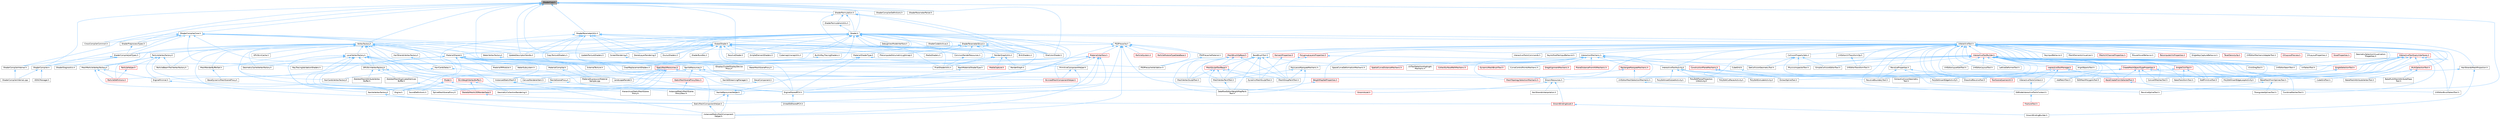 digraph "ShaderCore.h"
{
 // INTERACTIVE_SVG=YES
 // LATEX_PDF_SIZE
  bgcolor="transparent";
  edge [fontname=Helvetica,fontsize=10,labelfontname=Helvetica,labelfontsize=10];
  node [fontname=Helvetica,fontsize=10,shape=box,height=0.2,width=0.4];
  Node1 [id="Node000001",label="ShaderCore.h",height=0.2,width=0.4,color="gray40", fillcolor="grey60", style="filled", fontcolor="black",tooltip=" "];
  Node1 -> Node2 [id="edge1_Node000001_Node000002",dir="back",color="steelblue1",style="solid",tooltip=" "];
  Node2 [id="Node000002",label="ClearReplacementShaders.h",height=0.2,width=0.4,color="grey40", fillcolor="white", style="filled",URL="$d9/d4e/ClearReplacementShaders_8h.html",tooltip=" "];
  Node1 -> Node3 [id="edge2_Node000001_Node000003",dir="back",color="steelblue1",style="solid",tooltip=" "];
  Node3 [id="Node000003",label="CopyTextureShaders.h",height=0.2,width=0.4,color="grey40", fillcolor="white", style="filled",URL="$dc/d7f/CopyTextureShaders_8h.html",tooltip=" "];
  Node1 -> Node4 [id="edge3_Node000001_Node000004",dir="back",color="steelblue1",style="solid",tooltip=" "];
  Node4 [id="Node000004",label="CrossCompilerCommon.h",height=0.2,width=0.4,color="grey40", fillcolor="white", style="filled",URL="$d4/d2c/CrossCompilerCommon_8h.html",tooltip=" "];
  Node1 -> Node5 [id="edge4_Node000001_Node000005",dir="back",color="steelblue1",style="solid",tooltip=" "];
  Node5 [id="Node000005",label="EngineSharedPCH.h",height=0.2,width=0.4,color="grey40", fillcolor="white", style="filled",URL="$dc/dbb/EngineSharedPCH_8h.html",tooltip=" "];
  Node5 -> Node6 [id="edge5_Node000005_Node000006",dir="back",color="steelblue1",style="solid",tooltip=" "];
  Node6 [id="Node000006",label="UnrealEdSharedPCH.h",height=0.2,width=0.4,color="grey40", fillcolor="white", style="filled",URL="$d1/de6/UnrealEdSharedPCH_8h.html",tooltip=" "];
  Node1 -> Node7 [id="edge6_Node000001_Node000007",dir="back",color="steelblue1",style="solid",tooltip=" "];
  Node7 [id="Node000007",label="OneColorShader.h",height=0.2,width=0.4,color="grey40", fillcolor="white", style="filled",URL="$dc/d2c/OneColorShader_8h.html",tooltip=" "];
  Node1 -> Node8 [id="edge7_Node000001_Node000008",dir="back",color="steelblue1",style="solid",tooltip=" "];
  Node8 [id="Node000008",label="ResolveShader.h",height=0.2,width=0.4,color="grey40", fillcolor="white", style="filled",URL="$d0/d1c/ResolveShader_8h.html",tooltip=" "];
  Node1 -> Node9 [id="edge8_Node000001_Node000009",dir="back",color="steelblue1",style="solid",tooltip=" "];
  Node9 [id="Node000009",label="Shader.h",height=0.2,width=0.4,color="grey40", fillcolor="white", style="filled",URL="$d2/dac/Shader_8h.html",tooltip=" "];
  Node9 -> Node10 [id="edge9_Node000009_Node000010",dir="back",color="steelblue1",style="solid",tooltip=" "];
  Node10 [id="Node000010",label="BinkShaders.h",height=0.2,width=0.4,color="grey40", fillcolor="white", style="filled",URL="$d8/d97/BinkShaders_8h.html",tooltip=" "];
  Node9 -> Node2 [id="edge10_Node000009_Node000002",dir="back",color="steelblue1",style="solid",tooltip=" "];
  Node9 -> Node11 [id="edge11_Node000009_Node000011",dir="back",color="steelblue1",style="solid",tooltip=" "];
  Node11 [id="Node000011",label="CommonRenderResources.h",height=0.2,width=0.4,color="grey40", fillcolor="white", style="filled",URL="$d3/d27/CommonRenderResources_8h.html",tooltip=" "];
  Node11 -> Node12 [id="edge12_Node000011_Node000012",dir="back",color="steelblue1",style="solid",tooltip=" "];
  Node12 [id="Node000012",label="PixelShaderUtils.h",height=0.2,width=0.4,color="grey40", fillcolor="white", style="filled",URL="$d1/dc7/PixelShaderUtils_8h.html",tooltip=" "];
  Node9 -> Node3 [id="edge13_Node000009_Node000003",dir="back",color="steelblue1",style="solid",tooltip=" "];
  Node9 -> Node13 [id="edge14_Node000009_Node000013",dir="back",color="steelblue1",style="solid",tooltip=" "];
  Node13 [id="Node000013",label="CubemapUnwrapUtils.h",height=0.2,width=0.4,color="grey40", fillcolor="white", style="filled",URL="$dd/d68/CubemapUnwrapUtils_8h.html",tooltip=" "];
  Node9 -> Node14 [id="edge15_Node000009_Node000014",dir="back",color="steelblue1",style="solid",tooltip=" "];
  Node14 [id="Node000014",label="DebugViewModeInterface.h",height=0.2,width=0.4,color="grey40", fillcolor="white", style="filled",URL="$d9/dfb/DebugViewModeInterface_8h.html",tooltip=" "];
  Node9 -> Node5 [id="edge16_Node000009_Node000005",dir="back",color="steelblue1",style="solid",tooltip=" "];
  Node9 -> Node15 [id="edge17_Node000009_Node000015",dir="back",color="steelblue1",style="solid",tooltip=" "];
  Node15 [id="Node000015",label="GlobalShader.h",height=0.2,width=0.4,color="grey40", fillcolor="white", style="filled",URL="$db/de3/GlobalShader_8h.html",tooltip=" "];
  Node15 -> Node10 [id="edge18_Node000015_Node000010",dir="back",color="steelblue1",style="solid",tooltip=" "];
  Node15 -> Node16 [id="edge19_Node000015_Node000016",dir="back",color="steelblue1",style="solid",tooltip=" "];
  Node16 [id="Node000016",label="BuiltInRayTracingShaders.h",height=0.2,width=0.4,color="grey40", fillcolor="white", style="filled",URL="$d4/d9b/BuiltInRayTracingShaders_8h.html",tooltip=" "];
  Node16 -> Node17 [id="edge20_Node000016_Node000017",dir="back",color="steelblue1",style="solid",tooltip=" "];
  Node17 [id="Node000017",label="RayTracingValidationShaders.h",height=0.2,width=0.4,color="grey40", fillcolor="white", style="filled",URL="$d2/d6c/RayTracingValidationShaders_8h.html",tooltip=" "];
  Node15 -> Node2 [id="edge21_Node000015_Node000002",dir="back",color="steelblue1",style="solid",tooltip=" "];
  Node15 -> Node11 [id="edge22_Node000015_Node000011",dir="back",color="steelblue1",style="solid",tooltip=" "];
  Node15 -> Node3 [id="edge23_Node000015_Node000003",dir="back",color="steelblue1",style="solid",tooltip=" "];
  Node15 -> Node13 [id="edge24_Node000015_Node000013",dir="back",color="steelblue1",style="solid",tooltip=" "];
  Node15 -> Node5 [id="edge25_Node000015_Node000005",dir="back",color="steelblue1",style="solid",tooltip=" "];
  Node15 -> Node18 [id="edge26_Node000015_Node000018",dir="back",color="steelblue1",style="solid",tooltip=" "];
  Node18 [id="Node000018",label="MaterialShaderType.h",height=0.2,width=0.4,color="grey40", fillcolor="white", style="filled",URL="$d9/d8e/MaterialShaderType_8h.html",tooltip=" "];
  Node18 -> Node5 [id="edge27_Node000018_Node000005",dir="back",color="steelblue1",style="solid",tooltip=" "];
  Node18 -> Node19 [id="edge28_Node000018_Node000019",dir="back",color="steelblue1",style="solid",tooltip=" "];
  Node19 [id="Node000019",label="MeshMaterialShaderType.h",height=0.2,width=0.4,color="grey40", fillcolor="white", style="filled",URL="$d1/d45/MeshMaterialShaderType_8h.html",tooltip=" "];
  Node19 -> Node5 [id="edge29_Node000019_Node000005",dir="back",color="steelblue1",style="solid",tooltip=" "];
  Node18 -> Node20 [id="edge30_Node000018_Node000020",dir="back",color="steelblue1",style="solid",tooltip=" "];
  Node20 [id="Node000020",label="NaniteResourcesHelper.h",height=0.2,width=0.4,color="grey40", fillcolor="white", style="filled",URL="$dc/d48/NaniteResourcesHelper_8h.html",tooltip=" "];
  Node20 -> Node21 [id="edge31_Node000020_Node000021",dir="back",color="steelblue1",style="solid",tooltip=" "];
  Node21 [id="Node000021",label="InstancedStaticMeshComponent\lHelper.h",height=0.2,width=0.4,color="grey40", fillcolor="white", style="filled",URL="$dc/dc7/InstancedStaticMeshComponentHelper_8h.html",tooltip=" "];
  Node20 -> Node20 [id="edge32_Node000020_Node000020",dir="back",color="steelblue1",style="solid",tooltip=" "];
  Node20 -> Node22 [id="edge33_Node000020_Node000022",dir="back",color="steelblue1",style="solid",tooltip=" "];
  Node22 [id="Node000022",label="StaticMeshComponentHelper.h",height=0.2,width=0.4,color="grey40", fillcolor="white", style="filled",URL="$dc/dc1/StaticMeshComponentHelper_8h.html",tooltip=" "];
  Node22 -> Node21 [id="edge34_Node000022_Node000021",dir="back",color="steelblue1",style="solid",tooltip=" "];
  Node15 -> Node23 [id="edge35_Node000015_Node000023",dir="back",color="steelblue1",style="solid",tooltip=" "];
  Node23 [id="Node000023",label="MediaShaders.h",height=0.2,width=0.4,color="grey40", fillcolor="white", style="filled",URL="$de/dcb/MediaShaders_8h.html",tooltip=" "];
  Node15 -> Node24 [id="edge36_Node000015_Node000024",dir="back",color="steelblue1",style="solid",tooltip=" "];
  Node24 [id="Node000024",label="OculusShaders.h",height=0.2,width=0.4,color="grey40", fillcolor="white", style="filled",URL="$d5/d66/OculusShaders_8h.html",tooltip=" "];
  Node15 -> Node7 [id="edge37_Node000015_Node000007",dir="back",color="steelblue1",style="solid",tooltip=" "];
  Node15 -> Node12 [id="edge38_Node000015_Node000012",dir="back",color="steelblue1",style="solid",tooltip=" "];
  Node15 -> Node25 [id="edge39_Node000015_Node000025",dir="back",color="steelblue1",style="solid",tooltip=" "];
  Node25 [id="Node000025",label="PrecomputedVolumetricLightmap.h",height=0.2,width=0.4,color="grey40", fillcolor="white", style="filled",URL="$d8/d75/PrecomputedVolumetricLightmap_8h.html",tooltip=" "];
  Node15 -> Node8 [id="edge40_Node000015_Node000008",dir="back",color="steelblue1",style="solid",tooltip=" "];
  Node15 -> Node26 [id="edge41_Node000015_Node000026",dir="back",color="steelblue1",style="solid",tooltip=" "];
  Node26 [id="Node000026",label="ScreenRendering.h",height=0.2,width=0.4,color="grey40", fillcolor="white", style="filled",URL="$d8/d7a/ScreenRendering_8h.html",tooltip=" "];
  Node26 -> Node27 [id="edge42_Node000026_Node000027",dir="back",color="steelblue1",style="solid",tooltip=" "];
  Node27 [id="Node000027",label="IDisplayClusterDisplayDevice\lProxy.h",height=0.2,width=0.4,color="grey40", fillcolor="white", style="filled",URL="$dd/d48/IDisplayClusterDisplayDeviceProxy_8h.html",tooltip=" "];
  Node15 -> Node28 [id="edge43_Node000015_Node000028",dir="back",color="steelblue1",style="solid",tooltip=" "];
  Node28 [id="Node000028",label="ShaderBundles.h",height=0.2,width=0.4,color="grey40", fillcolor="white", style="filled",URL="$d9/d8b/ShaderBundles_8h.html",tooltip=" "];
  Node15 -> Node29 [id="edge44_Node000015_Node000029",dir="back",color="steelblue1",style="solid",tooltip=" "];
  Node29 [id="Node000029",label="SimpleElementShaders.h",height=0.2,width=0.4,color="grey40", fillcolor="white", style="filled",URL="$d3/df4/SimpleElementShaders_8h.html",tooltip=" "];
  Node15 -> Node30 [id="edge45_Node000015_Node000030",dir="back",color="steelblue1",style="solid",tooltip=" "];
  Node30 [id="Node000030",label="StereoLayerRendering.h",height=0.2,width=0.4,color="grey40", fillcolor="white", style="filled",URL="$d9/dee/StereoLayerRendering_8h.html",tooltip=" "];
  Node15 -> Node31 [id="edge46_Node000015_Node000031",dir="back",color="steelblue1",style="solid",tooltip=" "];
  Node31 [id="Node000031",label="UpdateDescriptorHandle.h",height=0.2,width=0.4,color="grey40", fillcolor="white", style="filled",URL="$d4/dfc/UpdateDescriptorHandle_8h.html",tooltip=" "];
  Node15 -> Node32 [id="edge47_Node000015_Node000032",dir="back",color="steelblue1",style="solid",tooltip=" "];
  Node32 [id="Node000032",label="UpdateTextureShaders.h",height=0.2,width=0.4,color="grey40", fillcolor="white", style="filled",URL="$d6/d1e/UpdateTextureShaders_8h.html",tooltip=" "];
  Node9 -> Node33 [id="edge48_Node000009_Node000033",dir="back",color="steelblue1",style="solid",tooltip=" "];
  Node33 [id="Node000033",label="HairStrandsMeshProjection.h",height=0.2,width=0.4,color="grey40", fillcolor="white", style="filled",URL="$d9/d55/HairStrandsMeshProjection_8h.html",tooltip=" "];
  Node33 -> Node34 [id="edge49_Node000033_Node000034",dir="back",color="steelblue1",style="solid",tooltip=" "];
  Node34 [id="Node000034",label="GroomBindingBuilder.h",height=0.2,width=0.4,color="grey40", fillcolor="white", style="filled",URL="$d2/d2f/GroomBindingBuilder_8h.html",tooltip=" "];
  Node33 -> Node35 [id="edge50_Node000033_Node000035",dir="back",color="steelblue1",style="solid",tooltip=" "];
  Node35 [id="Node000035",label="GroomResources.h",height=0.2,width=0.4,color="grey40", fillcolor="white", style="filled",URL="$d0/d70/GroomResources_8h.html",tooltip=" "];
  Node35 -> Node36 [id="edge51_Node000035_Node000036",dir="back",color="steelblue1",style="solid",tooltip=" "];
  Node36 [id="Node000036",label="GroomAsset.h",height=0.2,width=0.4,color="red", fillcolor="#FFF0F0", style="filled",URL="$d8/df1/GroomAsset_8h.html",tooltip=" "];
  Node35 -> Node43 [id="edge52_Node000035_Node000043",dir="back",color="steelblue1",style="solid",tooltip=" "];
  Node43 [id="Node000043",label="GroomBindingAsset.h",height=0.2,width=0.4,color="red", fillcolor="#FFF0F0", style="filled",URL="$de/d26/GroomBindingAsset_8h.html",tooltip=" "];
  Node43 -> Node34 [id="edge53_Node000043_Node000034",dir="back",color="steelblue1",style="solid",tooltip=" "];
  Node35 -> Node46 [id="edge54_Node000035_Node000046",dir="back",color="steelblue1",style="solid",tooltip=" "];
  Node46 [id="Node000046",label="HairStrandsInterpolation.h",height=0.2,width=0.4,color="grey40", fillcolor="white", style="filled",URL="$de/dab/HairStrandsInterpolation_8h.html",tooltip=" "];
  Node9 -> Node47 [id="edge55_Node000009_Node000047",dir="back",color="steelblue1",style="solid",tooltip=" "];
  Node47 [id="Node000047",label="InteractiveTool.h",height=0.2,width=0.4,color="grey40", fillcolor="white", style="filled",URL="$d5/d55/InteractiveTool_8h.html",tooltip=" "];
  Node47 -> Node48 [id="edge56_Node000047_Node000048",dir="back",color="steelblue1",style="solid",tooltip=" "];
  Node48 [id="Node000048",label="BaseBrushTool.h",height=0.2,width=0.4,color="grey40", fillcolor="white", style="filled",URL="$d9/d0b/BaseBrushTool_8h.html",tooltip=" "];
  Node48 -> Node49 [id="edge57_Node000048_Node000049",dir="back",color="steelblue1",style="solid",tooltip=" "];
  Node49 [id="Node000049",label="DataflowEditorWeightMapPaint\lTool.h",height=0.2,width=0.4,color="grey40", fillcolor="white", style="filled",URL="$db/d46/DataflowEditorWeightMapPaintTool_8h.html",tooltip=" "];
  Node48 -> Node50 [id="edge58_Node000048_Node000050",dir="back",color="steelblue1",style="solid",tooltip=" "];
  Node50 [id="Node000050",label="DynamicMeshBrushTool.h",height=0.2,width=0.4,color="red", fillcolor="#FFF0F0", style="filled",URL="$da/d04/DynamicMeshBrushTool_8h.html",tooltip=" "];
  Node48 -> Node54 [id="edge59_Node000048_Node000054",dir="back",color="steelblue1",style="solid",tooltip=" "];
  Node54 [id="Node000054",label="DynamicMeshSculptTool.h",height=0.2,width=0.4,color="grey40", fillcolor="white", style="filled",URL="$d6/d16/DynamicMeshSculptTool_8h.html",tooltip=" "];
  Node48 -> Node55 [id="edge60_Node000048_Node000055",dir="back",color="steelblue1",style="solid",tooltip=" "];
  Node55 [id="Node000055",label="MeshGroupPaintTool.h",height=0.2,width=0.4,color="grey40", fillcolor="white", style="filled",URL="$dd/d04/MeshGroupPaintTool_8h.html",tooltip=" "];
  Node48 -> Node56 [id="edge61_Node000048_Node000056",dir="back",color="steelblue1",style="solid",tooltip=" "];
  Node56 [id="Node000056",label="MeshSculptToolBase.h",height=0.2,width=0.4,color="red", fillcolor="#FFF0F0", style="filled",URL="$d8/d2a/MeshSculptToolBase_8h.html",tooltip=" "];
  Node56 -> Node49 [id="edge62_Node000056_Node000049",dir="back",color="steelblue1",style="solid",tooltip=" "];
  Node56 -> Node54 [id="edge63_Node000056_Node000054",dir="back",color="steelblue1",style="solid",tooltip=" "];
  Node56 -> Node55 [id="edge64_Node000056_Node000055",dir="back",color="steelblue1",style="solid",tooltip=" "];
  Node56 -> Node58 [id="edge65_Node000056_Node000058",dir="back",color="steelblue1",style="solid",tooltip=" "];
  Node58 [id="Node000058",label="MeshVertexPaintTool.h",height=0.2,width=0.4,color="grey40", fillcolor="white", style="filled",URL="$db/d74/MeshVertexPaintTool_8h.html",tooltip=" "];
  Node58 -> Node49 [id="edge66_Node000058_Node000049",dir="back",color="steelblue1",style="solid",tooltip=" "];
  Node56 -> Node59 [id="edge67_Node000056_Node000059",dir="back",color="steelblue1",style="solid",tooltip=" "];
  Node59 [id="Node000059",label="MeshVertexSculptTool.h",height=0.2,width=0.4,color="grey40", fillcolor="white", style="filled",URL="$dc/da6/MeshVertexSculptTool_8h.html",tooltip=" "];
  Node48 -> Node58 [id="edge68_Node000048_Node000058",dir="back",color="steelblue1",style="solid",tooltip=" "];
  Node48 -> Node59 [id="edge69_Node000048_Node000059",dir="back",color="steelblue1",style="solid",tooltip=" "];
  Node47 -> Node60 [id="edge70_Node000047_Node000060",dir="back",color="steelblue1",style="solid",tooltip=" "];
  Node60 [id="Node000060",label="BaseMeshFromSplinesTool.h",height=0.2,width=0.4,color="grey40", fillcolor="white", style="filled",URL="$da/d31/BaseMeshFromSplinesTool_8h.html",tooltip=" "];
  Node60 -> Node61 [id="edge71_Node000060_Node000061",dir="back",color="steelblue1",style="solid",tooltip=" "];
  Node61 [id="Node000061",label="RevolveSplineTool.h",height=0.2,width=0.4,color="grey40", fillcolor="white", style="filled",URL="$d3/d36/RevolveSplineTool_8h.html",tooltip=" "];
  Node60 -> Node62 [id="edge72_Node000060_Node000062",dir="back",color="steelblue1",style="solid",tooltip=" "];
  Node62 [id="Node000062",label="TriangulateSplinesTool.h",height=0.2,width=0.4,color="grey40", fillcolor="white", style="filled",URL="$d9/de6/TriangulateSplinesTool_8h.html",tooltip=" "];
  Node47 -> Node63 [id="edge73_Node000047_Node000063",dir="back",color="steelblue1",style="solid",tooltip=" "];
  Node63 [id="Node000063",label="ClickDragTool.h",height=0.2,width=0.4,color="grey40", fillcolor="white", style="filled",URL="$da/d12/ClickDragTool_8h.html",tooltip=" "];
  Node47 -> Node64 [id="edge74_Node000047_Node000064",dir="back",color="steelblue1",style="solid",tooltip=" "];
  Node64 [id="Node000064",label="CollisionPropertySets.h",height=0.2,width=0.4,color="grey40", fillcolor="white", style="filled",URL="$df/dda/CollisionPropertySets_8h.html",tooltip=" "];
  Node64 -> Node65 [id="edge75_Node000064_Node000065",dir="back",color="steelblue1",style="solid",tooltip=" "];
  Node65 [id="Node000065",label="ExtractCollisionGeometry\lTool.h",height=0.2,width=0.4,color="grey40", fillcolor="white", style="filled",URL="$d6/dbd/ExtractCollisionGeometryTool_8h.html",tooltip=" "];
  Node64 -> Node66 [id="edge76_Node000064_Node000066",dir="back",color="steelblue1",style="solid",tooltip=" "];
  Node66 [id="Node000066",label="PhysicsInspectorTool.h",height=0.2,width=0.4,color="grey40", fillcolor="white", style="filled",URL="$d8/d53/PhysicsInspectorTool_8h.html",tooltip=" "];
  Node64 -> Node67 [id="edge77_Node000064_Node000067",dir="back",color="steelblue1",style="solid",tooltip=" "];
  Node67 [id="Node000067",label="SetCollisionGeometryTool.h",height=0.2,width=0.4,color="grey40", fillcolor="white", style="filled",URL="$d0/de6/SetCollisionGeometryTool_8h.html",tooltip=" "];
  Node64 -> Node68 [id="edge78_Node000064_Node000068",dir="back",color="steelblue1",style="solid",tooltip=" "];
  Node68 [id="Node000068",label="SimpleCollisionEditorTool.h",height=0.2,width=0.4,color="grey40", fillcolor="white", style="filled",URL="$d0/dbe/SimpleCollisionEditorTool_8h.html",tooltip=" "];
  Node47 -> Node69 [id="edge79_Node000047_Node000069",dir="back",color="steelblue1",style="solid",tooltip=" "];
  Node69 [id="Node000069",label="CubeGridTool.h",height=0.2,width=0.4,color="grey40", fillcolor="white", style="filled",URL="$d3/d38/CubeGridTool_8h.html",tooltip=" "];
  Node47 -> Node70 [id="edge80_Node000047_Node000070",dir="back",color="steelblue1",style="solid",tooltip=" "];
  Node70 [id="Node000070",label="DrawAndRevolveTool.h",height=0.2,width=0.4,color="grey40", fillcolor="white", style="filled",URL="$d8/d06/DrawAndRevolveTool_8h.html",tooltip=" "];
  Node47 -> Node71 [id="edge81_Node000047_Node000071",dir="back",color="steelblue1",style="solid",tooltip=" "];
  Node71 [id="Node000071",label="EdModeInteractiveToolsContext.h",height=0.2,width=0.4,color="grey40", fillcolor="white", style="filled",URL="$d7/da4/EdModeInteractiveToolsContext_8h.html",tooltip=" "];
  Node71 -> Node72 [id="edge82_Node000071_Node000072",dir="back",color="steelblue1",style="solid",tooltip=" "];
  Node72 [id="Node000072",label="FractureTool.h",height=0.2,width=0.4,color="red", fillcolor="#FFF0F0", style="filled",URL="$d4/d30/FractureTool_8h.html",tooltip=" "];
  Node47 -> Node74 [id="edge83_Node000047_Node000074",dir="back",color="steelblue1",style="solid",tooltip=" "];
  Node74 [id="Node000074",label="ExtractSplineTool.h",height=0.2,width=0.4,color="grey40", fillcolor="white", style="filled",URL="$d3/d4d/ExtractSplineTool_8h.html",tooltip=" "];
  Node47 -> Node75 [id="edge84_Node000047_Node000075",dir="back",color="steelblue1",style="solid",tooltip=" "];
  Node75 [id="Node000075",label="GeometrySelectionVisualization\lProperties.h",height=0.2,width=0.4,color="grey40", fillcolor="white", style="filled",URL="$d0/d90/GeometrySelectionVisualizationProperties_8h.html",tooltip=" "];
  Node47 -> Node76 [id="edge85_Node000047_Node000076",dir="back",color="steelblue1",style="solid",tooltip=" "];
  Node76 [id="Node000076",label="InteractionMechanic.h",height=0.2,width=0.4,color="grey40", fillcolor="white", style="filled",URL="$df/d30/InteractionMechanic_8h.html",tooltip=" "];
  Node76 -> Node77 [id="edge86_Node000076_Node000077",dir="back",color="steelblue1",style="solid",tooltip=" "];
  Node77 [id="Node000077",label="CollectSurfacePathMechanic.h",height=0.2,width=0.4,color="red", fillcolor="#FFF0F0", style="filled",URL="$d5/dd0/CollectSurfacePathMechanic_8h.html",tooltip=" "];
  Node76 -> Node79 [id="edge87_Node000076_Node000079",dir="back",color="steelblue1",style="solid",tooltip=" "];
  Node79 [id="Node000079",label="ConstructionPlaneMechanic.h",height=0.2,width=0.4,color="red", fillcolor="#FFF0F0", style="filled",URL="$dd/dd6/ConstructionPlaneMechanic_8h.html",tooltip=" "];
  Node79 -> Node74 [id="edge88_Node000079_Node000074",dir="back",color="steelblue1",style="solid",tooltip=" "];
  Node79 -> Node82 [id="edge89_Node000079_Node000082",dir="back",color="steelblue1",style="solid",tooltip=" "];
  Node82 [id="Node000082",label="RevolveBoundaryTool.h",height=0.2,width=0.4,color="grey40", fillcolor="white", style="filled",URL="$da/dce/RevolveBoundaryTool_8h.html",tooltip=" "];
  Node76 -> Node83 [id="edge90_Node000076_Node000083",dir="back",color="steelblue1",style="solid",tooltip=" "];
  Node83 [id="Node000083",label="CubeGrid.h",height=0.2,width=0.4,color="grey40", fillcolor="white", style="filled",URL="$d3/d23/CubeGrid_8h.html",tooltip=" "];
  Node83 -> Node69 [id="edge91_Node000083_Node000069",dir="back",color="steelblue1",style="solid",tooltip=" "];
  Node76 -> Node84 [id="edge92_Node000076_Node000084",dir="back",color="steelblue1",style="solid",tooltip=" "];
  Node84 [id="Node000084",label="CurveControlPointsMechanic.h",height=0.2,width=0.4,color="grey40", fillcolor="white", style="filled",URL="$d4/d87/CurveControlPointsMechanic_8h.html",tooltip=" "];
  Node76 -> Node85 [id="edge93_Node000076_Node000085",dir="back",color="steelblue1",style="solid",tooltip=" "];
  Node85 [id="Node000085",label="DragAlignmentMechanic.h",height=0.2,width=0.4,color="red", fillcolor="#FFF0F0", style="filled",URL="$d1/d74/DragAlignmentMechanic_8h.html",tooltip=" "];
  Node76 -> Node87 [id="edge94_Node000076_Node000087",dir="back",color="steelblue1",style="solid",tooltip=" "];
  Node87 [id="Node000087",label="InteractiveToolActivity.h",height=0.2,width=0.4,color="grey40", fillcolor="white", style="filled",URL="$da/de4/InteractiveToolActivity_8h.html",tooltip=" "];
  Node87 -> Node88 [id="edge95_Node000087_Node000088",dir="back",color="steelblue1",style="solid",tooltip=" "];
  Node88 [id="Node000088",label="EditMeshPolygonsTool.h",height=0.2,width=0.4,color="grey40", fillcolor="white", style="filled",URL="$d5/d72/EditMeshPolygonsTool_8h.html",tooltip=" "];
  Node87 -> Node89 [id="edge96_Node000087_Node000089",dir="back",color="steelblue1",style="solid",tooltip=" "];
  Node89 [id="Node000089",label="PolyEditCutFacesActivity.h",height=0.2,width=0.4,color="grey40", fillcolor="white", style="filled",URL="$d4/db0/PolyEditCutFacesActivity_8h.html",tooltip=" "];
  Node87 -> Node90 [id="edge97_Node000087_Node000090",dir="back",color="steelblue1",style="solid",tooltip=" "];
  Node90 [id="Node000090",label="PolyEditExtrudeActivity.h",height=0.2,width=0.4,color="grey40", fillcolor="white", style="filled",URL="$db/d72/PolyEditExtrudeActivity_8h.html",tooltip=" "];
  Node87 -> Node91 [id="edge98_Node000087_Node000091",dir="back",color="steelblue1",style="solid",tooltip=" "];
  Node91 [id="Node000091",label="PolyEditInsertEdgeActivity.h",height=0.2,width=0.4,color="grey40", fillcolor="white", style="filled",URL="$d1/d26/PolyEditInsertEdgeActivity_8h.html",tooltip=" "];
  Node87 -> Node92 [id="edge99_Node000087_Node000092",dir="back",color="steelblue1",style="solid",tooltip=" "];
  Node92 [id="Node000092",label="PolyEditInsertEdgeLoopActivity.h",height=0.2,width=0.4,color="grey40", fillcolor="white", style="filled",URL="$d5/d37/PolyEditInsertEdgeLoopActivity_8h.html",tooltip=" "];
  Node87 -> Node93 [id="edge100_Node000087_Node000093",dir="back",color="steelblue1",style="solid",tooltip=" "];
  Node93 [id="Node000093",label="PolyEditInsetOutsetActivity.h",height=0.2,width=0.4,color="grey40", fillcolor="white", style="filled",URL="$dd/d82/PolyEditInsetOutsetActivity_8h.html",tooltip=" "];
  Node87 -> Node94 [id="edge101_Node000087_Node000094",dir="back",color="steelblue1",style="solid",tooltip=" "];
  Node94 [id="Node000094",label="PolyEditPlanarProjection\lUVActivity.h",height=0.2,width=0.4,color="grey40", fillcolor="white", style="filled",URL="$d7/d84/PolyEditPlanarProjectionUVActivity_8h.html",tooltip=" "];
  Node76 -> Node95 [id="edge102_Node000076_Node000095",dir="back",color="steelblue1",style="solid",tooltip=" "];
  Node95 [id="Node000095",label="MeshTopologySelectionMechanic.h",height=0.2,width=0.4,color="red", fillcolor="#FFF0F0", style="filled",URL="$d5/d15/MeshTopologySelectionMechanic_8h.html",tooltip=" "];
  Node76 -> Node99 [id="edge103_Node000076_Node000099",dir="back",color="steelblue1",style="solid",tooltip=" "];
  Node99 [id="Node000099",label="PlaneDistanceFromHitMechanic.h",height=0.2,width=0.4,color="red", fillcolor="#FFF0F0", style="filled",URL="$dc/dea/PlaneDistanceFromHitMechanic_8h.html",tooltip=" "];
  Node76 -> Node101 [id="edge104_Node000076_Node000101",dir="back",color="steelblue1",style="solid",tooltip=" "];
  Node101 [id="Node000101",label="PolyLassoMarqueeMechanic.h",height=0.2,width=0.4,color="grey40", fillcolor="white", style="filled",URL="$dc/dfc/PolyLassoMarqueeMechanic_8h.html",tooltip=" "];
  Node101 -> Node49 [id="edge105_Node000101_Node000049",dir="back",color="steelblue1",style="solid",tooltip=" "];
  Node101 -> Node55 [id="edge106_Node000101_Node000055",dir="back",color="steelblue1",style="solid",tooltip=" "];
  Node101 -> Node58 [id="edge107_Node000101_Node000058",dir="back",color="steelblue1",style="solid",tooltip=" "];
  Node76 -> Node102 [id="edge108_Node000076_Node000102",dir="back",color="steelblue1",style="solid",tooltip=" "];
  Node102 [id="Node000102",label="RectangleMarqueeMechanic.h",height=0.2,width=0.4,color="red", fillcolor="#FFF0F0", style="filled",URL="$d5/de9/RectangleMarqueeMechanic_8h.html",tooltip=" "];
  Node102 -> Node95 [id="edge109_Node000102_Node000095",dir="back",color="steelblue1",style="solid",tooltip=" "];
  Node102 -> Node105 [id="edge110_Node000102_Node000105",dir="back",color="steelblue1",style="solid",tooltip=" "];
  Node105 [id="Node000105",label="UVEditorMeshSelectionMechanic.h",height=0.2,width=0.4,color="grey40", fillcolor="white", style="filled",URL="$d2/d73/UVEditorMeshSelectionMechanic_8h.html",tooltip=" "];
  Node105 -> Node106 [id="edge111_Node000105_Node000106",dir="back",color="steelblue1",style="solid",tooltip=" "];
  Node106 [id="Node000106",label="UVEditorBrushSelectTool.h",height=0.2,width=0.4,color="grey40", fillcolor="white", style="filled",URL="$dd/d97/UVEditorBrushSelectTool_8h.html",tooltip=" "];
  Node76 -> Node107 [id="edge112_Node000076_Node000107",dir="back",color="steelblue1",style="solid",tooltip=" "];
  Node107 [id="Node000107",label="SpaceCurveDeformationMechanic.h",height=0.2,width=0.4,color="grey40", fillcolor="white", style="filled",URL="$d0/d4d/SpaceCurveDeformationMechanic_8h.html",tooltip=" "];
  Node76 -> Node108 [id="edge113_Node000076_Node000108",dir="back",color="steelblue1",style="solid",tooltip=" "];
  Node108 [id="Node000108",label="SpatialCurveDistanceMechanic.h",height=0.2,width=0.4,color="red", fillcolor="#FFF0F0", style="filled",URL="$d3/d29/SpatialCurveDistanceMechanic_8h.html",tooltip=" "];
  Node76 -> Node105 [id="edge114_Node000076_Node000105",dir="back",color="steelblue1",style="solid",tooltip=" "];
  Node76 -> Node109 [id="edge115_Node000076_Node000109",dir="back",color="steelblue1",style="solid",tooltip=" "];
  Node109 [id="Node000109",label="UVToolSelectionHighlight\lMechanic.h",height=0.2,width=0.4,color="grey40", fillcolor="white", style="filled",URL="$d9/d8a/UVToolSelectionHighlightMechanic_8h.html",tooltip=" "];
  Node47 -> Node87 [id="edge116_Node000047_Node000087",dir="back",color="steelblue1",style="solid",tooltip=" "];
  Node47 -> Node110 [id="edge117_Node000047_Node000110",dir="back",color="steelblue1",style="solid",tooltip=" "];
  Node110 [id="Node000110",label="InteractiveToolBuilder.h",height=0.2,width=0.4,color="red", fillcolor="#FFF0F0", style="filled",URL="$d1/d03/InteractiveToolBuilder_8h.html",tooltip=" "];
  Node110 -> Node111 [id="edge118_Node000110_Node000111",dir="back",color="steelblue1",style="solid",tooltip=" "];
  Node111 [id="Node000111",label="AddPatchTool.h",height=0.2,width=0.4,color="grey40", fillcolor="white", style="filled",URL="$d5/deb/AddPatchTool_8h.html",tooltip=" "];
  Node110 -> Node112 [id="edge119_Node000110_Node000112",dir="back",color="steelblue1",style="solid",tooltip=" "];
  Node112 [id="Node000112",label="AddPrimitiveTool.h",height=0.2,width=0.4,color="grey40", fillcolor="white", style="filled",URL="$d5/dbf/AddPrimitiveTool_8h.html",tooltip=" "];
  Node110 -> Node113 [id="edge120_Node000110_Node000113",dir="back",color="steelblue1",style="solid",tooltip=" "];
  Node113 [id="Node000113",label="AlignObjectsTool.h",height=0.2,width=0.4,color="grey40", fillcolor="white", style="filled",URL="$da/d25/AlignObjectsTool_8h.html",tooltip=" "];
  Node110 -> Node114 [id="edge121_Node000110_Node000114",dir="back",color="steelblue1",style="solid",tooltip=" "];
  Node114 [id="Node000114",label="BakeMeshAttributeVertexTool.h",height=0.2,width=0.4,color="grey40", fillcolor="white", style="filled",URL="$d6/d76/BakeMeshAttributeVertexTool_8h.html",tooltip=" "];
  Node110 -> Node115 [id="edge122_Node000110_Node000115",dir="back",color="steelblue1",style="solid",tooltip=" "];
  Node115 [id="Node000115",label="BakeMultiMeshAttributeMaps\lTool.h",height=0.2,width=0.4,color="grey40", fillcolor="white", style="filled",URL="$d7/d65/BakeMultiMeshAttributeMapsTool_8h.html",tooltip=" "];
  Node110 -> Node116 [id="edge123_Node000110_Node000116",dir="back",color="steelblue1",style="solid",tooltip=" "];
  Node116 [id="Node000116",label="BakeTransformTool.h",height=0.2,width=0.4,color="grey40", fillcolor="white", style="filled",URL="$dc/d39/BakeTransformTool_8h.html",tooltip=" "];
  Node110 -> Node117 [id="edge124_Node000110_Node000117",dir="back",color="steelblue1",style="solid",tooltip=" "];
  Node117 [id="Node000117",label="BaseCreateFromSelectedTool.h",height=0.2,width=0.4,color="red", fillcolor="#FFF0F0", style="filled",URL="$de/dc7/BaseCreateFromSelectedTool_8h.html",tooltip=" "];
  Node117 -> Node123 [id="edge125_Node000117_Node000123",dir="back",color="steelblue1",style="solid",tooltip=" "];
  Node123 [id="Node000123",label="CombineMeshesTool.h",height=0.2,width=0.4,color="grey40", fillcolor="white", style="filled",URL="$dd/da3/CombineMeshesTool_8h.html",tooltip=" "];
  Node110 -> Node60 [id="edge126_Node000110_Node000060",dir="back",color="steelblue1",style="solid",tooltip=" "];
  Node110 -> Node63 [id="edge127_Node000110_Node000063",dir="back",color="steelblue1",style="solid",tooltip=" "];
  Node110 -> Node123 [id="edge128_Node000110_Node000123",dir="back",color="steelblue1",style="solid",tooltip=" "];
  Node110 -> Node126 [id="edge129_Node000110_Node000126",dir="back",color="steelblue1",style="solid",tooltip=" "];
  Node126 [id="Node000126",label="ConvertMeshesTool.h",height=0.2,width=0.4,color="grey40", fillcolor="white", style="filled",URL="$dc/d47/ConvertMeshesTool_8h.html",tooltip=" "];
  Node110 -> Node127 [id="edge130_Node000110_Node000127",dir="back",color="steelblue1",style="solid",tooltip=" "];
  Node127 [id="Node000127",label="CreateMeshObjectTypeProperties.h",height=0.2,width=0.4,color="red", fillcolor="#FFF0F0", style="filled",URL="$d9/d04/CreateMeshObjectTypeProperties_8h.html",tooltip=" "];
  Node127 -> Node112 [id="edge131_Node000127_Node000112",dir="back",color="steelblue1",style="solid",tooltip=" "];
  Node127 -> Node117 [id="edge132_Node000127_Node000117",dir="back",color="steelblue1",style="solid",tooltip=" "];
  Node127 -> Node60 [id="edge133_Node000127_Node000060",dir="back",color="steelblue1",style="solid",tooltip=" "];
  Node127 -> Node123 [id="edge134_Node000127_Node000123",dir="back",color="steelblue1",style="solid",tooltip=" "];
  Node127 -> Node126 [id="edge135_Node000127_Node000126",dir="back",color="steelblue1",style="solid",tooltip=" "];
  Node127 -> Node70 [id="edge136_Node000127_Node000070",dir="back",color="steelblue1",style="solid",tooltip=" "];
  Node127 -> Node65 [id="edge137_Node000127_Node000065",dir="back",color="steelblue1",style="solid",tooltip=" "];
  Node127 -> Node82 [id="edge138_Node000127_Node000082",dir="back",color="steelblue1",style="solid",tooltip=" "];
  Node110 -> Node69 [id="edge139_Node000110_Node000069",dir="back",color="steelblue1",style="solid",tooltip=" "];
  Node110 -> Node70 [id="edge140_Node000110_Node000070",dir="back",color="steelblue1",style="solid",tooltip=" "];
  Node110 -> Node50 [id="edge141_Node000110_Node000050",dir="back",color="steelblue1",style="solid",tooltip=" "];
  Node110 -> Node88 [id="edge142_Node000110_Node000088",dir="back",color="steelblue1",style="solid",tooltip=" "];
  Node110 -> Node74 [id="edge143_Node000110_Node000074",dir="back",color="steelblue1",style="solid",tooltip=" "];
  Node110 -> Node134 [id="edge144_Node000110_Node000134",dir="back",color="steelblue1",style="solid",tooltip=" "];
  Node134 [id="Node000134",label="InteractiveToolManager.h",height=0.2,width=0.4,color="red", fillcolor="#FFF0F0", style="filled",URL="$d0/d23/InteractiveToolManager_8h.html",tooltip=" "];
  Node134 -> Node117 [id="edge145_Node000134_Node000117",dir="back",color="steelblue1",style="solid",tooltip=" "];
  Node134 -> Node60 [id="edge146_Node000134_Node000060",dir="back",color="steelblue1",style="solid",tooltip=" "];
  Node134 -> Node71 [id="edge147_Node000134_Node000071",dir="back",color="steelblue1",style="solid",tooltip=" "];
  Node134 -> Node137 [id="edge148_Node000134_Node000137",dir="back",color="steelblue1",style="solid",tooltip=" "];
  Node137 [id="Node000137",label="InteractiveToolsContext.h",height=0.2,width=0.4,color="grey40", fillcolor="white", style="filled",URL="$d2/dfe/InteractiveToolsContext_8h.html",tooltip=" "];
  Node137 -> Node71 [id="edge149_Node000137_Node000071",dir="back",color="steelblue1",style="solid",tooltip=" "];
  Node134 -> Node153 [id="edge150_Node000134_Node000153",dir="back",color="steelblue1",style="solid",tooltip=" "];
  Node153 [id="Node000153",label="ToolSceneQueriesUtil.h",height=0.2,width=0.4,color="red", fillcolor="#FFF0F0", style="filled",URL="$d3/d9c/ToolSceneQueriesUtil_8h.html",tooltip=" "];
  Node110 -> Node166 [id="edge151_Node000110_Node000166",dir="back",color="steelblue1",style="solid",tooltip=" "];
  Node166 [id="Node000166",label="LatticeDeformerTool.h",height=0.2,width=0.4,color="grey40", fillcolor="white", style="filled",URL="$db/d83/LatticeDeformerTool_8h.html",tooltip=" "];
  Node110 -> Node66 [id="edge152_Node000110_Node000066",dir="back",color="steelblue1",style="solid",tooltip=" "];
  Node110 -> Node91 [id="edge153_Node000110_Node000091",dir="back",color="steelblue1",style="solid",tooltip=" "];
  Node110 -> Node92 [id="edge154_Node000110_Node000092",dir="back",color="steelblue1",style="solid",tooltip=" "];
  Node110 -> Node67 [id="edge155_Node000110_Node000067",dir="back",color="steelblue1",style="solid",tooltip=" "];
  Node110 -> Node68 [id="edge156_Node000110_Node000068",dir="back",color="steelblue1",style="solid",tooltip=" "];
  Node110 -> Node188 [id="edge157_Node000110_Node000188",dir="back",color="steelblue1",style="solid",tooltip=" "];
  Node188 [id="Node000188",label="SingleClickTool.h",height=0.2,width=0.4,color="red", fillcolor="#FFF0F0", style="filled",URL="$d5/d95/SingleClickTool_8h.html",tooltip=" "];
  Node188 -> Node111 [id="edge158_Node000188_Node000111",dir="back",color="steelblue1",style="solid",tooltip=" "];
  Node188 -> Node112 [id="edge159_Node000188_Node000112",dir="back",color="steelblue1",style="solid",tooltip=" "];
  Node188 -> Node116 [id="edge160_Node000188_Node000116",dir="back",color="steelblue1",style="solid",tooltip=" "];
  Node110 -> Node200 [id="edge161_Node000110_Node000200",dir="back",color="steelblue1",style="solid",tooltip=" "];
  Node200 [id="Node000200",label="UVEditorLayerEditTool.h",height=0.2,width=0.4,color="grey40", fillcolor="white", style="filled",URL="$d0/df1/UVEditorLayerEditTool_8h.html",tooltip=" "];
  Node110 -> Node159 [id="edge162_Node000110_Node000159",dir="back",color="steelblue1",style="solid",tooltip=" "];
  Node159 [id="Node000159",label="UVEditorLayoutTool.h",height=0.2,width=0.4,color="grey40", fillcolor="white", style="filled",URL="$d5/dd1/UVEditorLayoutTool_8h.html",tooltip=" "];
  Node110 -> Node201 [id="edge163_Node000110_Node000201",dir="back",color="steelblue1",style="solid",tooltip=" "];
  Node201 [id="Node000201",label="UVEditorSeamTool.h",height=0.2,width=0.4,color="grey40", fillcolor="white", style="filled",URL="$d1/dab/UVEditorSeamTool_8h.html",tooltip=" "];
  Node110 -> Node162 [id="edge164_Node000110_Node000162",dir="back",color="steelblue1",style="solid",tooltip=" "];
  Node162 [id="Node000162",label="UVEditorTransformTool.h",height=0.2,width=0.4,color="grey40", fillcolor="white", style="filled",URL="$dc/db2/UVEditorTransformTool_8h.html",tooltip=" "];
  Node110 -> Node164 [id="edge165_Node000110_Node000164",dir="back",color="steelblue1",style="solid",tooltip=" "];
  Node164 [id="Node000164",label="UVSelectTool.h",height=0.2,width=0.4,color="grey40", fillcolor="white", style="filled",URL="$de/d40/UVSelectTool_8h.html",tooltip=" "];
  Node47 -> Node134 [id="edge166_Node000047_Node000134",dir="back",color="steelblue1",style="solid",tooltip=" "];
  Node47 -> Node203 [id="edge167_Node000047_Node000203",dir="back",color="steelblue1",style="solid",tooltip=" "];
  Node203 [id="Node000203",label="InteractiveToolQueryInterfaces.h",height=0.2,width=0.4,color="red", fillcolor="#FFF0F0", style="filled",URL="$d9/d32/InteractiveToolQueryInterfaces_8h.html",tooltip=" "];
  Node203 -> Node112 [id="edge168_Node000203_Node000112",dir="back",color="steelblue1",style="solid",tooltip=" "];
  Node203 -> Node60 [id="edge169_Node000203_Node000060",dir="back",color="steelblue1",style="solid",tooltip=" "];
  Node203 -> Node123 [id="edge170_Node000203_Node000123",dir="back",color="steelblue1",style="solid",tooltip=" "];
  Node203 -> Node126 [id="edge171_Node000203_Node000126",dir="back",color="steelblue1",style="solid",tooltip=" "];
  Node203 -> Node69 [id="edge172_Node000203_Node000069",dir="back",color="steelblue1",style="solid",tooltip=" "];
  Node203 -> Node88 [id="edge173_Node000203_Node000088",dir="back",color="steelblue1",style="solid",tooltip=" "];
  Node203 -> Node204 [id="edge174_Node000203_Node000204",dir="back",color="steelblue1",style="solid",tooltip=" "];
  Node204 [id="Node000204",label="MultiSelectionTool.h",height=0.2,width=0.4,color="red", fillcolor="#FFF0F0", style="filled",URL="$d6/dc9/MultiSelectionTool_8h.html",tooltip=" "];
  Node204 -> Node114 [id="edge175_Node000204_Node000114",dir="back",color="steelblue1",style="solid",tooltip=" "];
  Node204 -> Node115 [id="edge176_Node000204_Node000115",dir="back",color="steelblue1",style="solid",tooltip=" "];
  Node203 -> Node206 [id="edge177_Node000203_Node000206",dir="back",color="steelblue1",style="solid",tooltip=" "];
  Node206 [id="Node000206",label="SingleSelectionTool.h",height=0.2,width=0.4,color="red", fillcolor="#FFF0F0", style="filled",URL="$de/def/SingleSelectionTool_8h.html",tooltip=" "];
  Node206 -> Node91 [id="edge178_Node000206_Node000091",dir="back",color="steelblue1",style="solid",tooltip=" "];
  Node206 -> Node92 [id="edge179_Node000206_Node000092",dir="back",color="steelblue1",style="solid",tooltip=" "];
  Node203 -> Node106 [id="edge180_Node000203_Node000106",dir="back",color="steelblue1",style="solid",tooltip=" "];
  Node203 -> Node201 [id="edge181_Node000203_Node000201",dir="back",color="steelblue1",style="solid",tooltip=" "];
  Node203 -> Node164 [id="edge182_Node000203_Node000164",dir="back",color="steelblue1",style="solid",tooltip=" "];
  Node47 -> Node207 [id="edge183_Node000047_Node000207",dir="back",color="steelblue1",style="solid",tooltip=" "];
  Node207 [id="Node000207",label="InteractiveToolsCommands.h",height=0.2,width=0.4,color="grey40", fillcolor="white", style="filled",URL="$d5/d5e/InteractiveToolsCommands_8h.html",tooltip=" "];
  Node47 -> Node137 [id="edge184_Node000047_Node000137",dir="back",color="steelblue1",style="solid",tooltip=" "];
  Node47 -> Node208 [id="edge185_Node000047_Node000208",dir="back",color="steelblue1",style="solid",tooltip=" "];
  Node208 [id="Node000208",label="KeyAsModifierInputBehavior.h",height=0.2,width=0.4,color="grey40", fillcolor="white", style="filled",URL="$dc/d35/KeyAsModifierInputBehavior_8h.html",tooltip=" "];
  Node47 -> Node209 [id="edge186_Node000047_Node000209",dir="back",color="steelblue1",style="solid",tooltip=" "];
  Node209 [id="Node000209",label="KeyInputBehavior.h",height=0.2,width=0.4,color="grey40", fillcolor="white", style="filled",URL="$d2/dab/KeyInputBehavior_8h.html",tooltip=" "];
  Node47 -> Node166 [id="edge187_Node000047_Node000166",dir="back",color="steelblue1",style="solid",tooltip=" "];
  Node47 -> Node210 [id="edge188_Node000047_Node000210",dir="back",color="steelblue1",style="solid",tooltip=" "];
  Node210 [id="Node000210",label="MeshBrushOpBase.h",height=0.2,width=0.4,color="red", fillcolor="#FFF0F0", style="filled",URL="$d7/dea/MeshBrushOpBase_8h.html",tooltip=" "];
  Node210 -> Node49 [id="edge189_Node000210_Node000049",dir="back",color="steelblue1",style="solid",tooltip=" "];
  Node210 -> Node55 [id="edge190_Node000210_Node000055",dir="back",color="steelblue1",style="solid",tooltip=" "];
  Node210 -> Node56 [id="edge191_Node000210_Node000056",dir="back",color="steelblue1",style="solid",tooltip=" "];
  Node210 -> Node58 [id="edge192_Node000210_Node000058",dir="back",color="steelblue1",style="solid",tooltip=" "];
  Node210 -> Node59 [id="edge193_Node000210_Node000059",dir="back",color="steelblue1",style="solid",tooltip=" "];
  Node47 -> Node221 [id="edge194_Node000047_Node000221",dir="back",color="steelblue1",style="solid",tooltip=" "];
  Node221 [id="Node000221",label="MeshElementsVisualizer.h",height=0.2,width=0.4,color="grey40", fillcolor="white", style="filled",URL="$d9/d01/MeshElementsVisualizer_8h.html",tooltip=" "];
  Node47 -> Node95 [id="edge195_Node000047_Node000095",dir="back",color="steelblue1",style="solid",tooltip=" "];
  Node47 -> Node222 [id="edge196_Node000047_Node000222",dir="back",color="steelblue1",style="solid",tooltip=" "];
  Node222 [id="Node000222",label="MeshUVChannelProperties.h",height=0.2,width=0.4,color="red", fillcolor="#FFF0F0", style="filled",URL="$d9/d4d/MeshUVChannelProperties_8h.html",tooltip=" "];
  Node47 -> Node223 [id="edge197_Node000047_Node000223",dir="back",color="steelblue1",style="solid",tooltip=" "];
  Node223 [id="Node000223",label="MouseHoverBehavior.h",height=0.2,width=0.4,color="grey40", fillcolor="white", style="filled",URL="$da/d26/MouseHoverBehavior_8h.html",tooltip=" "];
  Node47 -> Node204 [id="edge198_Node000047_Node000204",dir="back",color="steelblue1",style="solid",tooltip=" "];
  Node47 -> Node91 [id="edge199_Node000047_Node000091",dir="back",color="steelblue1",style="solid",tooltip=" "];
  Node47 -> Node92 [id="edge200_Node000047_Node000092",dir="back",color="steelblue1",style="solid",tooltip=" "];
  Node47 -> Node224 [id="edge201_Node000047_Node000224",dir="back",color="steelblue1",style="solid",tooltip=" "];
  Node224 [id="Node000224",label="PolygroupLayersProperties.h",height=0.2,width=0.4,color="red", fillcolor="#FFF0F0", style="filled",URL="$d7/d42/PolygroupLayersProperties_8h.html",tooltip=" "];
  Node224 -> Node55 [id="edge202_Node000224_Node000055",dir="back",color="steelblue1",style="solid",tooltip=" "];
  Node224 -> Node58 [id="edge203_Node000224_Node000058",dir="back",color="steelblue1",style="solid",tooltip=" "];
  Node224 -> Node67 [id="edge204_Node000224_Node000067",dir="back",color="steelblue1",style="solid",tooltip=" "];
  Node47 -> Node225 [id="edge205_Node000047_Node000225",dir="back",color="steelblue1",style="solid",tooltip=" "];
  Node225 [id="Node000225",label="RecomputeUVsProperties.h",height=0.2,width=0.4,color="red", fillcolor="#FFF0F0", style="filled",URL="$dc/dcd/RecomputeUVsProperties_8h.html",tooltip=" "];
  Node47 -> Node226 [id="edge206_Node000047_Node000226",dir="back",color="steelblue1",style="solid",tooltip=" "];
  Node226 [id="Node000226",label="RemeshProperties.h",height=0.2,width=0.4,color="red", fillcolor="#FFF0F0", style="filled",URL="$d6/def/RemeshProperties_8h.html",tooltip=" "];
  Node226 -> Node54 [id="edge207_Node000226_Node000054",dir="back",color="steelblue1",style="solid",tooltip=" "];
  Node47 -> Node82 [id="edge208_Node000047_Node000082",dir="back",color="steelblue1",style="solid",tooltip=" "];
  Node47 -> Node227 [id="edge209_Node000047_Node000227",dir="back",color="steelblue1",style="solid",tooltip=" "];
  Node227 [id="Node000227",label="RevolveProperties.h",height=0.2,width=0.4,color="grey40", fillcolor="white", style="filled",URL="$d2/d92/RevolveProperties_8h.html",tooltip=" "];
  Node227 -> Node70 [id="edge210_Node000227_Node000070",dir="back",color="steelblue1",style="solid",tooltip=" "];
  Node227 -> Node82 [id="edge211_Node000227_Node000082",dir="back",color="steelblue1",style="solid",tooltip=" "];
  Node227 -> Node61 [id="edge212_Node000227_Node000061",dir="back",color="steelblue1",style="solid",tooltip=" "];
  Node47 -> Node188 [id="edge213_Node000047_Node000188",dir="back",color="steelblue1",style="solid",tooltip=" "];
  Node47 -> Node228 [id="edge214_Node000047_Node000228",dir="back",color="steelblue1",style="solid",tooltip=" "];
  Node228 [id="Node000228",label="SingleKeyCaptureBehavior.h",height=0.2,width=0.4,color="grey40", fillcolor="white", style="filled",URL="$d0/d65/SingleKeyCaptureBehavior_8h.html",tooltip=" "];
  Node47 -> Node206 [id="edge215_Node000047_Node000206",dir="back",color="steelblue1",style="solid",tooltip=" "];
  Node47 -> Node229 [id="edge216_Node000047_Node000229",dir="back",color="steelblue1",style="solid",tooltip=" "];
  Node229 [id="Node000229",label="TexelDensityOp.h",height=0.2,width=0.4,color="red", fillcolor="#FFF0F0", style="filled",URL="$de/d5c/TexelDensityOp_8h.html",tooltip=" "];
  Node47 -> Node153 [id="edge217_Node000047_Node000153",dir="back",color="steelblue1",style="solid",tooltip=" "];
  Node47 -> Node106 [id="edge218_Node000047_Node000106",dir="back",color="steelblue1",style="solid",tooltip=" "];
  Node47 -> Node200 [id="edge219_Node000047_Node000200",dir="back",color="steelblue1",style="solid",tooltip=" "];
  Node47 -> Node159 [id="edge220_Node000047_Node000159",dir="back",color="steelblue1",style="solid",tooltip=" "];
  Node47 -> Node231 [id="edge221_Node000047_Node000231",dir="back",color="steelblue1",style="solid",tooltip=" "];
  Node231 [id="Node000231",label="UVEditorMechanicAdapterTool.h",height=0.2,width=0.4,color="grey40", fillcolor="white", style="filled",URL="$dd/deb/UVEditorMechanicAdapterTool_8h.html",tooltip=" "];
  Node47 -> Node105 [id="edge222_Node000047_Node000105",dir="back",color="steelblue1",style="solid",tooltip=" "];
  Node47 -> Node201 [id="edge223_Node000047_Node000201",dir="back",color="steelblue1",style="solid",tooltip=" "];
  Node47 -> Node162 [id="edge224_Node000047_Node000162",dir="back",color="steelblue1",style="solid",tooltip=" "];
  Node47 -> Node232 [id="edge225_Node000047_Node000232",dir="back",color="steelblue1",style="solid",tooltip=" "];
  Node232 [id="Node000232",label="UVEditorUVTransformOp.h",height=0.2,width=0.4,color="grey40", fillcolor="white", style="filled",URL="$d9/df2/UVEditorUVTransformOp_8h.html",tooltip=" "];
  Node232 -> Node162 [id="edge226_Node000232_Node000162",dir="back",color="steelblue1",style="solid",tooltip=" "];
  Node47 -> Node233 [id="edge227_Node000047_Node000233",dir="back",color="steelblue1",style="solid",tooltip=" "];
  Node233 [id="Node000233",label="UVLayoutPreview.h",height=0.2,width=0.4,color="red", fillcolor="#FFF0F0", style="filled",URL="$dd/d16/UVLayoutPreview_8h.html",tooltip=" "];
  Node47 -> Node234 [id="edge228_Node000047_Node000234",dir="back",color="steelblue1",style="solid",tooltip=" "];
  Node234 [id="Node000234",label="UVLayoutProperties.h",height=0.2,width=0.4,color="grey40", fillcolor="white", style="filled",URL="$d9/dfc/UVLayoutProperties_8h.html",tooltip=" "];
  Node47 -> Node164 [id="edge229_Node000047_Node000164",dir="back",color="steelblue1",style="solid",tooltip=" "];
  Node47 -> Node235 [id="edge230_Node000047_Node000235",dir="back",color="steelblue1",style="solid",tooltip=" "];
  Node235 [id="Node000235",label="VoxelProperties.h",height=0.2,width=0.4,color="red", fillcolor="#FFF0F0", style="filled",URL="$d9/d2b/VoxelProperties_8h.html",tooltip=" "];
  Node47 -> Node236 [id="edge231_Node000047_Node000236",dir="back",color="steelblue1",style="solid",tooltip=" "];
  Node236 [id="Node000236",label="WeightMapSetProperties.h",height=0.2,width=0.4,color="red", fillcolor="#FFF0F0", style="filled",URL="$da/d0a/WeightMapSetProperties_8h.html",tooltip=" "];
  Node236 -> Node49 [id="edge232_Node000236_Node000049",dir="back",color="steelblue1",style="solid",tooltip=" "];
  Node9 -> Node18 [id="edge233_Node000009_Node000018",dir="back",color="steelblue1",style="solid",tooltip=" "];
  Node9 -> Node237 [id="edge234_Node000009_Node000237",dir="back",color="steelblue1",style="solid",tooltip=" "];
  Node237 [id="Node000237",label="MaterialShared.h",height=0.2,width=0.4,color="grey40", fillcolor="white", style="filled",URL="$d7/d0b/MaterialShared_8h.html",tooltip=" "];
  Node237 -> Node111 [id="edge235_Node000237_Node000111",dir="back",color="steelblue1",style="solid",tooltip=" "];
  Node237 -> Node238 [id="edge236_Node000237_Node000238",dir="back",color="steelblue1",style="solid",tooltip=" "];
  Node238 [id="Node000238",label="Engine.h",height=0.2,width=0.4,color="grey40", fillcolor="white", style="filled",URL="$d1/d34/Public_2Engine_8h.html",tooltip=" "];
  Node237 -> Node239 [id="edge237_Node000237_Node000239",dir="back",color="steelblue1",style="solid",tooltip=" "];
  Node239 [id="Node000239",label="EngineMinimal.h",height=0.2,width=0.4,color="grey40", fillcolor="white", style="filled",URL="$d0/d2c/EngineMinimal_8h.html",tooltip=" "];
  Node239 -> Node238 [id="edge238_Node000239_Node000238",dir="back",color="steelblue1",style="solid",tooltip=" "];
  Node237 -> Node5 [id="edge239_Node000237_Node000005",dir="back",color="steelblue1",style="solid",tooltip=" "];
  Node237 -> Node240 [id="edge240_Node000237_Node000240",dir="back",color="steelblue1",style="solid",tooltip=" "];
  Node240 [id="Node000240",label="ExternalTexture.h",height=0.2,width=0.4,color="grey40", fillcolor="white", style="filled",URL="$de/d93/ExternalTexture_8h.html",tooltip=" "];
  Node237 -> Node241 [id="edge241_Node000237_Node000241",dir="back",color="steelblue1",style="solid",tooltip=" "];
  Node241 [id="Node000241",label="InstancedStaticMesh.h",height=0.2,width=0.4,color="grey40", fillcolor="white", style="filled",URL="$dd/d89/InstancedStaticMesh_8h.html",tooltip=" "];
  Node241 -> Node242 [id="edge242_Node000241_Node000242",dir="back",color="steelblue1",style="solid",tooltip=" "];
  Node242 [id="Node000242",label="HierarchicalStaticMeshScene\lProxy.h",height=0.2,width=0.4,color="grey40", fillcolor="white", style="filled",URL="$d3/d4d/HierarchicalStaticMeshSceneProxy_8h.html",tooltip=" "];
  Node241 -> Node21 [id="edge243_Node000241_Node000021",dir="back",color="steelblue1",style="solid",tooltip=" "];
  Node241 -> Node243 [id="edge244_Node000241_Node000243",dir="back",color="steelblue1",style="solid",tooltip=" "];
  Node243 [id="Node000243",label="InstancedStaticMeshScene\lProxyDesc.h",height=0.2,width=0.4,color="grey40", fillcolor="white", style="filled",URL="$db/dcf/InstancedStaticMeshSceneProxyDesc_8h.html",tooltip=" "];
  Node237 -> Node244 [id="edge245_Node000237_Node000244",dir="back",color="steelblue1",style="solid",tooltip=" "];
  Node244 [id="Node000244",label="LandscapeRender.h",height=0.2,width=0.4,color="grey40", fillcolor="white", style="filled",URL="$df/d67/LandscapeRender_8h.html",tooltip=" "];
  Node237 -> Node245 [id="edge246_Node000237_Node000245",dir="back",color="steelblue1",style="solid",tooltip=" "];
  Node245 [id="Node000245",label="MaterialCompiler.h",height=0.2,width=0.4,color="grey40", fillcolor="white", style="filled",URL="$df/df8/MaterialCompiler_8h.html",tooltip=" "];
  Node245 -> Node246 [id="edge247_Node000245_Node000246",dir="back",color="steelblue1",style="solid",tooltip=" "];
  Node246 [id="Node000246",label="MaterialExpressionMaterial\lSample.cpp",height=0.2,width=0.4,color="grey40", fillcolor="white", style="filled",URL="$d0/dbd/MaterialExpressionMaterialSample_8cpp.html",tooltip=" "];
  Node237 -> Node246 [id="edge248_Node000237_Node000246",dir="back",color="steelblue1",style="solid",tooltip=" "];
  Node237 -> Node247 [id="edge249_Node000237_Node000247",dir="back",color="steelblue1",style="solid",tooltip=" "];
  Node247 [id="Node000247",label="MaterialIRModule.h",height=0.2,width=0.4,color="grey40", fillcolor="white", style="filled",URL="$d4/dc2/MaterialIRModule_8h.html",tooltip=" "];
  Node237 -> Node20 [id="edge250_Node000237_Node000020",dir="back",color="steelblue1",style="solid",tooltip=" "];
  Node237 -> Node248 [id="edge251_Node000237_Node000248",dir="back",color="steelblue1",style="solid",tooltip=" "];
  Node248 [id="Node000248",label="PSOPrecacheValidation.h",height=0.2,width=0.4,color="grey40", fillcolor="white", style="filled",URL="$d0/d55/PSOPrecacheValidation_8h.html",tooltip=" "];
  Node237 -> Node249 [id="edge252_Node000237_Node000249",dir="back",color="steelblue1",style="solid",tooltip=" "];
  Node249 [id="Node000249",label="ParticleDefinitions.h",height=0.2,width=0.4,color="red", fillcolor="#FFF0F0", style="filled",URL="$db/dde/ParticleDefinitions_8h.html",tooltip=" "];
  Node237 -> Node251 [id="edge253_Node000237_Node000251",dir="back",color="steelblue1",style="solid",tooltip=" "];
  Node251 [id="Node000251",label="PrimitiveComponentHelper.h",height=0.2,width=0.4,color="grey40", fillcolor="white", style="filled",URL="$d1/d08/PrimitiveComponentHelper_8h.html",tooltip=" "];
  Node251 -> Node21 [id="edge254_Node000251_Node000021",dir="back",color="steelblue1",style="solid",tooltip=" "];
  Node251 -> Node252 [id="edge255_Node000251_Node000252",dir="back",color="steelblue1",style="solid",tooltip=" "];
  Node252 [id="Node000252",label="SkinnedMeshComponentHelper.h",height=0.2,width=0.4,color="red", fillcolor="#FFF0F0", style="filled",URL="$db/d81/SkinnedMeshComponentHelper_8h.html",tooltip=" "];
  Node237 -> Node254 [id="edge256_Node000237_Node000254",dir="back",color="steelblue1",style="solid",tooltip=" "];
  Node254 [id="Node000254",label="WaterSubsystem.h",height=0.2,width=0.4,color="grey40", fillcolor="white", style="filled",URL="$d0/d57/WaterSubsystem_8h.html",tooltip=" "];
  Node9 -> Node19 [id="edge257_Node000009_Node000019",dir="back",color="steelblue1",style="solid",tooltip=" "];
  Node9 -> Node24 [id="edge258_Node000009_Node000024",dir="back",color="steelblue1",style="solid",tooltip=" "];
  Node9 -> Node7 [id="edge259_Node000009_Node000007",dir="back",color="steelblue1",style="solid",tooltip=" "];
  Node9 -> Node255 [id="edge260_Node000009_Node000255",dir="back",color="steelblue1",style="solid",tooltip=" "];
  Node255 [id="Node000255",label="PSOPrecache.h",height=0.2,width=0.4,color="grey40", fillcolor="white", style="filled",URL="$d5/d11/PSOPrecache_8h.html",tooltip=" "];
  Node255 -> Node256 [id="edge261_Node000255_Node000256",dir="back",color="steelblue1",style="solid",tooltip=" "];
  Node256 [id="Node000256",label="DecalComponent.h",height=0.2,width=0.4,color="grey40", fillcolor="white", style="filled",URL="$dc/d4d/DecalComponent_8h.html",tooltip=" "];
  Node256 -> Node238 [id="edge262_Node000256_Node000238",dir="back",color="steelblue1",style="solid",tooltip=" "];
  Node255 -> Node36 [id="edge263_Node000255_Node000036",dir="back",color="steelblue1",style="solid",tooltip=" "];
  Node255 -> Node21 [id="edge264_Node000255_Node000021",dir="back",color="steelblue1",style="solid",tooltip=" "];
  Node255 -> Node257 [id="edge265_Node000255_Node000257",dir="back",color="steelblue1",style="solid",tooltip=" "];
  Node257 [id="Node000257",label="MaterialInterface.h",height=0.2,width=0.4,color="red", fillcolor="#FFF0F0", style="filled",URL="$de/daa/MaterialInterface_8h.html",tooltip=" "];
  Node257 -> Node238 [id="edge266_Node000257_Node000238",dir="back",color="steelblue1",style="solid",tooltip=" "];
  Node257 -> Node5 [id="edge267_Node000257_Node000005",dir="back",color="steelblue1",style="solid",tooltip=" "];
  Node257 -> Node244 [id="edge268_Node000257_Node000244",dir="back",color="steelblue1",style="solid",tooltip=" "];
  Node257 -> Node339 [id="edge269_Node000257_Node000339",dir="back",color="steelblue1",style="solid",tooltip=" "];
  Node339 [id="Node000339",label="NaniteResources.h",height=0.2,width=0.4,color="grey40", fillcolor="white", style="filled",URL="$d7/d8b/NaniteResources_8h.html",tooltip=" "];
  Node339 -> Node340 [id="edge270_Node000339_Node000340",dir="back",color="steelblue1",style="solid",tooltip=" "];
  Node340 [id="Node000340",label="NaniteSceneProxy.h",height=0.2,width=0.4,color="grey40", fillcolor="white", style="filled",URL="$de/dae/NaniteSceneProxy_8h.html",tooltip=" "];
  Node340 -> Node20 [id="edge271_Node000340_Node000020",dir="back",color="steelblue1",style="solid",tooltip=" "];
  Node340 -> Node341 [id="edge272_Node000340_Node000341",dir="back",color="steelblue1",style="solid",tooltip=" "];
  Node341 [id="Node000341",label="SplineMeshSceneProxy.h",height=0.2,width=0.4,color="grey40", fillcolor="white", style="filled",URL="$dd/dcb/SplineMeshSceneProxy_8h.html",tooltip=" "];
  Node339 -> Node342 [id="edge273_Node000339_Node000342",dir="back",color="steelblue1",style="solid",tooltip=" "];
  Node342 [id="Node000342",label="NaniteStreamingManager.h",height=0.2,width=0.4,color="grey40", fillcolor="white", style="filled",URL="$d2/d3f/NaniteStreamingManager_8h.html",tooltip=" "];
  Node339 -> Node252 [id="edge274_Node000339_Node000252",dir="back",color="steelblue1",style="solid",tooltip=" "];
  Node339 -> Node318 [id="edge275_Node000339_Node000318",dir="back",color="steelblue1",style="solid",tooltip=" "];
  Node318 [id="Node000318",label="StaticMeshSceneProxyDesc.h",height=0.2,width=0.4,color="red", fillcolor="#FFF0F0", style="filled",URL="$d0/d31/StaticMeshSceneProxyDesc_8h.html",tooltip=" "];
  Node318 -> Node243 [id="edge276_Node000318_Node000243",dir="back",color="steelblue1",style="solid",tooltip=" "];
  Node257 -> Node20 [id="edge277_Node000257_Node000020",dir="back",color="steelblue1",style="solid",tooltip=" "];
  Node257 -> Node251 [id="edge278_Node000257_Node000251",dir="back",color="steelblue1",style="solid",tooltip=" "];
  Node257 -> Node252 [id="edge279_Node000257_Node000252",dir="back",color="steelblue1",style="solid",tooltip=" "];
  Node257 -> Node380 [id="edge280_Node000257_Node000380",dir="back",color="steelblue1",style="solid",tooltip=" "];
  Node380 [id="Node000380",label="StaticMeshResources.h",height=0.2,width=0.4,color="red", fillcolor="#FFF0F0", style="filled",URL="$d0/db7/StaticMeshResources_8h.html",tooltip=" "];
  Node380 -> Node381 [id="edge281_Node000380_Node000381",dir="back",color="steelblue1",style="solid",tooltip=" "];
  Node381 [id="Node000381",label="CanvasRendererItem.h",height=0.2,width=0.4,color="grey40", fillcolor="white", style="filled",URL="$d7/d93/CanvasRendererItem_8h.html",tooltip=" "];
  Node380 -> Node364 [id="edge282_Node000380_Node000364",dir="back",color="steelblue1",style="solid",tooltip=" "];
  Node364 [id="Node000364",label="GeometryCollectionRendering.h",height=0.2,width=0.4,color="grey40", fillcolor="white", style="filled",URL="$dc/d68/GeometryCollectionRendering_8h.html",tooltip=" "];
  Node380 -> Node242 [id="edge283_Node000380_Node000242",dir="back",color="steelblue1",style="solid",tooltip=" "];
  Node380 -> Node241 [id="edge284_Node000380_Node000241",dir="back",color="steelblue1",style="solid",tooltip=" "];
  Node380 -> Node244 [id="edge285_Node000380_Node000244",dir="back",color="steelblue1",style="solid",tooltip=" "];
  Node380 -> Node402 [id="edge286_Node000380_Node000402",dir="back",color="steelblue1",style="solid",tooltip=" "];
  Node402 [id="Node000402",label="Model.h",height=0.2,width=0.4,color="red", fillcolor="#FFF0F0", style="filled",URL="$dd/d63/Public_2Model_8h.html",tooltip=" "];
  Node402 -> Node238 [id="edge287_Node000402_Node000238",dir="back",color="steelblue1",style="solid",tooltip=" "];
  Node402 -> Node5 [id="edge288_Node000402_Node000005",dir="back",color="steelblue1",style="solid",tooltip=" "];
  Node402 -> Node404 [id="edge289_Node000402_Node000404",dir="back",color="steelblue1",style="solid",tooltip=" "];
  Node404 [id="Node000404",label="SoundDefinitions.h",height=0.2,width=0.4,color="grey40", fillcolor="white", style="filled",URL="$d4/da9/SoundDefinitions_8h.html",tooltip=" "];
  Node380 -> Node360 [id="edge290_Node000380_Node000360",dir="back",color="steelblue1",style="solid",tooltip=" "];
  Node360 [id="Node000360",label="SkeletalMeshLODRenderData.h",height=0.2,width=0.4,color="red", fillcolor="#FFF0F0", style="filled",URL="$d0/d5a/SkeletalMeshLODRenderData_8h.html",tooltip=" "];
  Node360 -> Node43 [id="edge291_Node000360_Node000043",dir="back",color="steelblue1",style="solid",tooltip=" "];
  Node380 -> Node341 [id="edge292_Node000380_Node000341",dir="back",color="steelblue1",style="solid",tooltip=" "];
  Node380 -> Node22 [id="edge293_Node000380_Node000022",dir="back",color="steelblue1",style="solid",tooltip=" "];
  Node257 -> Node407 [id="edge294_Node000257_Node000407",dir="back",color="steelblue1",style="solid",tooltip=" "];
  Node407 [id="Node000407",label="WaterMeshSceneProxy.h",height=0.2,width=0.4,color="grey40", fillcolor="white", style="filled",URL="$d2/d6c/WaterMeshSceneProxy_8h.html",tooltip=" "];
  Node255 -> Node237 [id="edge295_Node000255_Node000237",dir="back",color="steelblue1",style="solid",tooltip=" "];
  Node255 -> Node408 [id="edge296_Node000255_Node000408",dir="back",color="steelblue1",style="solid",tooltip=" "];
  Node408 [id="Node000408",label="PSOPrecacheMaterial.h",height=0.2,width=0.4,color="grey40", fillcolor="white", style="filled",URL="$da/dd2/PSOPrecacheMaterial_8h.html",tooltip=" "];
  Node408 -> Node248 [id="edge297_Node000408_Node000248",dir="back",color="steelblue1",style="solid",tooltip=" "];
  Node255 -> Node248 [id="edge298_Node000255_Node000248",dir="back",color="steelblue1",style="solid",tooltip=" "];
  Node255 -> Node409 [id="edge299_Node000255_Node000409",dir="back",color="steelblue1",style="solid",tooltip=" "];
  Node409 [id="Node000409",label="ParticleModuleTypeDataBase.h",height=0.2,width=0.4,color="red", fillcolor="#FFF0F0", style="filled",URL="$d5/d7e/ParticleModuleTypeDataBase_8h.html",tooltip=" "];
  Node255 -> Node415 [id="edge300_Node000255_Node000415",dir="back",color="steelblue1",style="solid",tooltip=" "];
  Node415 [id="Node000415",label="ParticleSystem.h",height=0.2,width=0.4,color="red", fillcolor="#FFF0F0", style="filled",URL="$d7/d33/ParticleSystem_8h.html",tooltip=" "];
  Node255 -> Node22 [id="edge301_Node000255_Node000022",dir="back",color="steelblue1",style="solid",tooltip=" "];
  Node9 -> Node12 [id="edge302_Node000009_Node000012",dir="back",color="steelblue1",style="solid",tooltip=" "];
  Node9 -> Node416 [id="edge303_Node000009_Node000416",dir="back",color="steelblue1",style="solid",tooltip=" "];
  Node416 [id="Node000416",label="RenderGraphUtils.h",height=0.2,width=0.4,color="grey40", fillcolor="white", style="filled",URL="$d6/d45/RenderGraphUtils_8h.html",tooltip=" "];
  Node416 -> Node2 [id="edge304_Node000416_Node000002",dir="back",color="steelblue1",style="solid",tooltip=" "];
  Node416 -> Node417 [id="edge305_Node000416_Node000417",dir="back",color="steelblue1",style="solid",tooltip=" "];
  Node417 [id="Node000417",label="MediaCapture.h",height=0.2,width=0.4,color="red", fillcolor="#FFF0F0", style="filled",URL="$d2/d9c/MediaCapture_8h.html",tooltip=" "];
  Node416 -> Node12 [id="edge306_Node000416_Node000012",dir="back",color="steelblue1",style="solid",tooltip=" "];
  Node416 -> Node436 [id="edge307_Node000416_Node000436",dir="back",color="steelblue1",style="solid",tooltip=" "];
  Node436 [id="Node000436",label="RenderGraph.h",height=0.2,width=0.4,color="grey40", fillcolor="white", style="filled",URL="$d7/dd9/RenderGraph_8h.html",tooltip=" "];
  Node9 -> Node8 [id="edge308_Node000009_Node000008",dir="back",color="steelblue1",style="solid",tooltip=" "];
  Node9 -> Node26 [id="edge309_Node000009_Node000026",dir="back",color="steelblue1",style="solid",tooltip=" "];
  Node9 -> Node437 [id="edge310_Node000009_Node000437",dir="back",color="steelblue1",style="solid",tooltip=" "];
  Node437 [id="Node000437",label="ShaderCodeArchive.h",height=0.2,width=0.4,color="grey40", fillcolor="white", style="filled",URL="$d4/dfd/ShaderCodeArchive_8h.html",tooltip=" "];
  Node9 -> Node438 [id="edge311_Node000009_Node000438",dir="back",color="steelblue1",style="solid",tooltip=" "];
  Node438 [id="Node000438",label="ShaderCompiler.h",height=0.2,width=0.4,color="grey40", fillcolor="white", style="filled",URL="$d4/de9/ShaderCompiler_8h.html",tooltip=" "];
  Node438 -> Node439 [id="edge312_Node000438_Node000439",dir="back",color="steelblue1",style="solid",tooltip=" "];
  Node439 [id="Node000439",label="ODSCManager.h",height=0.2,width=0.4,color="grey40", fillcolor="white", style="filled",URL="$d9/d08/ODSCManager_8h.html",tooltip=" "];
  Node438 -> Node440 [id="edge313_Node000438_Node000440",dir="back",color="steelblue1",style="solid",tooltip=" "];
  Node440 [id="Node000440",label="ShaderCompilerInternal.cpp",height=0.2,width=0.4,color="grey40", fillcolor="white", style="filled",URL="$db/dce/ShaderCompilerInternal_8cpp.html",tooltip=" "];
  Node9 -> Node441 [id="edge314_Node000009_Node000441",dir="back",color="steelblue1",style="solid",tooltip=" "];
  Node441 [id="Node000441",label="ShaderCompilerJobTypes.h",height=0.2,width=0.4,color="grey40", fillcolor="white", style="filled",URL="$d4/df1/ShaderCompilerJobTypes_8h.html",tooltip=" "];
  Node441 -> Node438 [id="edge315_Node000441_Node000438",dir="back",color="steelblue1",style="solid",tooltip=" "];
  Node441 -> Node442 [id="edge316_Node000441_Node000442",dir="back",color="steelblue1",style="solid",tooltip=" "];
  Node442 [id="Node000442",label="ShaderCompilerInternal.h",height=0.2,width=0.4,color="grey40", fillcolor="white", style="filled",URL="$df/dff/ShaderCompilerInternal_8h.html",tooltip=" "];
  Node442 -> Node440 [id="edge317_Node000442_Node000440",dir="back",color="steelblue1",style="solid",tooltip=" "];
  Node441 -> Node443 [id="edge318_Node000441_Node000443",dir="back",color="steelblue1",style="solid",tooltip=" "];
  Node443 [id="Node000443",label="ShaderDiagnostics.h",height=0.2,width=0.4,color="grey40", fillcolor="white", style="filled",URL="$d1/d34/ShaderDiagnostics_8h.html",tooltip=" "];
  Node9 -> Node444 [id="edge319_Node000009_Node000444",dir="back",color="steelblue1",style="solid",tooltip=" "];
  Node444 [id="Node000444",label="ShaderParameterStruct.h",height=0.2,width=0.4,color="grey40", fillcolor="white", style="filled",URL="$dc/d10/ShaderParameterStruct_8h.html",tooltip=" "];
  Node444 -> Node10 [id="edge320_Node000444_Node000010",dir="back",color="steelblue1",style="solid",tooltip=" "];
  Node444 -> Node16 [id="edge321_Node000444_Node000016",dir="back",color="steelblue1",style="solid",tooltip=" "];
  Node444 -> Node11 [id="edge322_Node000444_Node000011",dir="back",color="steelblue1",style="solid",tooltip=" "];
  Node444 -> Node23 [id="edge323_Node000444_Node000023",dir="back",color="steelblue1",style="solid",tooltip=" "];
  Node444 -> Node7 [id="edge324_Node000444_Node000007",dir="back",color="steelblue1",style="solid",tooltip=" "];
  Node444 -> Node12 [id="edge325_Node000444_Node000012",dir="back",color="steelblue1",style="solid",tooltip=" "];
  Node444 -> Node25 [id="edge326_Node000444_Node000025",dir="back",color="steelblue1",style="solid",tooltip=" "];
  Node444 -> Node436 [id="edge327_Node000444_Node000436",dir="back",color="steelblue1",style="solid",tooltip=" "];
  Node444 -> Node416 [id="edge328_Node000444_Node000416",dir="back",color="steelblue1",style="solid",tooltip=" "];
  Node9 -> Node29 [id="edge329_Node000009_Node000029",dir="back",color="steelblue1",style="solid",tooltip=" "];
  Node9 -> Node30 [id="edge330_Node000009_Node000030",dir="back",color="steelblue1",style="solid",tooltip=" "];
  Node9 -> Node31 [id="edge331_Node000009_Node000031",dir="back",color="steelblue1",style="solid",tooltip=" "];
  Node9 -> Node32 [id="edge332_Node000009_Node000032",dir="back",color="steelblue1",style="solid",tooltip=" "];
  Node9 -> Node445 [id="edge333_Node000009_Node000445",dir="back",color="steelblue1",style="solid",tooltip=" "];
  Node445 [id="Node000445",label="VertexFactory.h",height=0.2,width=0.4,color="grey40", fillcolor="white", style="filled",URL="$d8/dc4/VertexFactory_8h.html",tooltip=" "];
  Node445 -> Node5 [id="edge334_Node000445_Node000005",dir="back",color="steelblue1",style="solid",tooltip=" "];
  Node445 -> Node446 [id="edge335_Node000445_Node000446",dir="back",color="steelblue1",style="solid",tooltip=" "];
  Node446 [id="Node000446",label="GPUSkinCache.h",height=0.2,width=0.4,color="grey40", fillcolor="white", style="filled",URL="$d0/d2d/GPUSkinCache_8h.html",tooltip=" "];
  Node445 -> Node357 [id="edge336_Node000445_Node000357",dir="back",color="steelblue1",style="solid",tooltip=" "];
  Node357 [id="Node000357",label="GPUSkinVertexFactory.h",height=0.2,width=0.4,color="grey40", fillcolor="white", style="filled",URL="$db/dcc/GPUSkinVertexFactory_8h.html",tooltip=" "];
  Node357 -> Node358 [id="edge337_Node000357_Node000358",dir="back",color="steelblue1",style="solid",tooltip=" "];
  Node358 [id="Node000358",label="SkeletalMeshAttributeVertex\lBuffer.h",height=0.2,width=0.4,color="grey40", fillcolor="white", style="filled",URL="$de/d6e/SkeletalMeshAttributeVertexBuffer_8h.html",tooltip=" "];
  Node357 -> Node359 [id="edge338_Node000357_Node000359",dir="back",color="steelblue1",style="solid",tooltip=" "];
  Node359 [id="Node000359",label="SkeletalMeshDuplicatedVertices\lBuffer.h",height=0.2,width=0.4,color="grey40", fillcolor="white", style="filled",URL="$d6/da7/SkeletalMeshDuplicatedVerticesBuffer_8h.html",tooltip=" "];
  Node359 -> Node360 [id="edge339_Node000359_Node000360",dir="back",color="steelblue1",style="solid",tooltip=" "];
  Node357 -> Node360 [id="edge340_Node000357_Node000360",dir="back",color="steelblue1",style="solid",tooltip=" "];
  Node357 -> Node363 [id="edge341_Node000357_Node000363",dir="back",color="steelblue1",style="solid",tooltip=" "];
  Node363 [id="Node000363",label="SkinWeightVertexBuffer.h",height=0.2,width=0.4,color="red", fillcolor="#FFF0F0", style="filled",URL="$d3/d86/SkinWeightVertexBuffer_8h.html",tooltip=" "];
  Node363 -> Node364 [id="edge342_Node000363_Node000364",dir="back",color="steelblue1",style="solid",tooltip=" "];
  Node363 -> Node360 [id="edge343_Node000363_Node000360",dir="back",color="steelblue1",style="solid",tooltip=" "];
  Node445 -> Node447 [id="edge344_Node000445_Node000447",dir="back",color="steelblue1",style="solid",tooltip=" "];
  Node447 [id="Node000447",label="GeometryCacheVertexFactory.h",height=0.2,width=0.4,color="grey40", fillcolor="white", style="filled",URL="$d2/d40/GeometryCacheVertexFactory_8h.html",tooltip=" "];
  Node445 -> Node448 [id="edge345_Node000445_Node000448",dir="back",color="steelblue1",style="solid",tooltip=" "];
  Node448 [id="Node000448",label="HairCardsVertexFactory.h",height=0.2,width=0.4,color="grey40", fillcolor="white", style="filled",URL="$de/d8e/HairCardsVertexFactory_8h.html",tooltip=" "];
  Node445 -> Node449 [id="edge346_Node000445_Node000449",dir="back",color="steelblue1",style="solid",tooltip=" "];
  Node449 [id="Node000449",label="HairStrandsVertexFactory.h",height=0.2,width=0.4,color="grey40", fillcolor="white", style="filled",URL="$d0/d1c/HairStrandsVertexFactory_8h.html",tooltip=" "];
  Node449 -> Node450 [id="edge347_Node000449_Node000450",dir="back",color="steelblue1",style="solid",tooltip=" "];
  Node450 [id="Node000450",label="HairCardsDatas.h",height=0.2,width=0.4,color="grey40", fillcolor="white", style="filled",URL="$da/d01/HairCardsDatas_8h.html",tooltip=" "];
  Node450 -> Node35 [id="edge348_Node000450_Node000035",dir="back",color="steelblue1",style="solid",tooltip=" "];
  Node450 -> Node448 [id="edge349_Node000450_Node000448",dir="back",color="steelblue1",style="solid",tooltip=" "];
  Node445 -> Node241 [id="edge350_Node000445_Node000241",dir="back",color="steelblue1",style="solid",tooltip=" "];
  Node445 -> Node244 [id="edge351_Node000445_Node000244",dir="back",color="steelblue1",style="solid",tooltip=" "];
  Node445 -> Node451 [id="edge352_Node000445_Node000451",dir="back",color="steelblue1",style="solid",tooltip=" "];
  Node451 [id="Node000451",label="LocalVertexFactory.h",height=0.2,width=0.4,color="grey40", fillcolor="white", style="filled",URL="$d7/dd9/LocalVertexFactory_8h.html",tooltip=" "];
  Node451 -> Node381 [id="edge353_Node000451_Node000381",dir="back",color="steelblue1",style="solid",tooltip=" "];
  Node451 -> Node238 [id="edge354_Node000451_Node000238",dir="back",color="steelblue1",style="solid",tooltip=" "];
  Node451 -> Node5 [id="edge355_Node000451_Node000005",dir="back",color="steelblue1",style="solid",tooltip=" "];
  Node451 -> Node357 [id="edge356_Node000451_Node000357",dir="back",color="steelblue1",style="solid",tooltip=" "];
  Node451 -> Node447 [id="edge357_Node000451_Node000447",dir="back",color="steelblue1",style="solid",tooltip=" "];
  Node451 -> Node241 [id="edge358_Node000451_Node000241",dir="back",color="steelblue1",style="solid",tooltip=" "];
  Node451 -> Node389 [id="edge359_Node000451_Node000389",dir="back",color="steelblue1",style="solid",tooltip=" "];
  Node389 [id="Node000389",label="MeshRenderBufferSet.h",height=0.2,width=0.4,color="grey40", fillcolor="white", style="filled",URL="$de/dc2/MeshRenderBufferSet_8h.html",tooltip=" "];
  Node389 -> Node384 [id="edge360_Node000389_Node000384",dir="back",color="steelblue1",style="solid",tooltip=" "];
  Node384 [id="Node000384",label="BaseDynamicMeshSceneProxy.h",height=0.2,width=0.4,color="grey40", fillcolor="white", style="filled",URL="$d2/dee/BaseDynamicMeshSceneProxy_8h.html",tooltip=" "];
  Node451 -> Node402 [id="edge361_Node000451_Node000402",dir="back",color="steelblue1",style="solid",tooltip=" "];
  Node451 -> Node340 [id="edge362_Node000451_Node000340",dir="back",color="steelblue1",style="solid",tooltip=" "];
  Node451 -> Node452 [id="edge363_Node000451_Node000452",dir="back",color="steelblue1",style="solid",tooltip=" "];
  Node452 [id="Node000452",label="NaniteVertexFactory.h",height=0.2,width=0.4,color="grey40", fillcolor="white", style="filled",URL="$dd/df7/NaniteVertexFactory_8h.html",tooltip=" "];
  Node452 -> Node21 [id="edge364_Node000452_Node000021",dir="back",color="steelblue1",style="solid",tooltip=" "];
  Node452 -> Node22 [id="edge365_Node000452_Node000022",dir="back",color="steelblue1",style="solid",tooltip=" "];
  Node451 -> Node404 [id="edge366_Node000451_Node000404",dir="back",color="steelblue1",style="solid",tooltip=" "];
  Node451 -> Node341 [id="edge367_Node000451_Node000341",dir="back",color="steelblue1",style="solid",tooltip=" "];
  Node451 -> Node380 [id="edge368_Node000451_Node000380",dir="back",color="steelblue1",style="solid",tooltip=" "];
  Node445 -> Node237 [id="edge369_Node000445_Node000237",dir="back",color="steelblue1",style="solid",tooltip=" "];
  Node445 -> Node453 [id="edge370_Node000445_Node000453",dir="back",color="steelblue1",style="solid",tooltip=" "];
  Node453 [id="Node000453",label="MeshParticleVertexFactory.h",height=0.2,width=0.4,color="grey40", fillcolor="white", style="filled",URL="$d5/d83/MeshParticleVertexFactory_8h.html",tooltip=" "];
  Node453 -> Node238 [id="edge371_Node000453_Node000238",dir="back",color="steelblue1",style="solid",tooltip=" "];
  Node453 -> Node239 [id="edge372_Node000453_Node000239",dir="back",color="steelblue1",style="solid",tooltip=" "];
  Node453 -> Node249 [id="edge373_Node000453_Node000249",dir="back",color="steelblue1",style="solid",tooltip=" "];
  Node445 -> Node389 [id="edge374_Node000445_Node000389",dir="back",color="steelblue1",style="solid",tooltip=" "];
  Node445 -> Node339 [id="edge375_Node000445_Node000339",dir="back",color="steelblue1",style="solid",tooltip=" "];
  Node445 -> Node452 [id="edge376_Node000445_Node000452",dir="back",color="steelblue1",style="solid",tooltip=" "];
  Node445 -> Node454 [id="edge377_Node000445_Node000454",dir="back",color="steelblue1",style="solid",tooltip=" "];
  Node454 [id="Node000454",label="ParticleBeamTrailVertexFactory.h",height=0.2,width=0.4,color="grey40", fillcolor="white", style="filled",URL="$d1/d6b/ParticleBeamTrailVertexFactory_8h.html",tooltip=" "];
  Node445 -> Node455 [id="edge378_Node000445_Node000455",dir="back",color="steelblue1",style="solid",tooltip=" "];
  Node455 [id="Node000455",label="ParticleVertexFactory.h",height=0.2,width=0.4,color="grey40", fillcolor="white", style="filled",URL="$dc/de2/ParticleVertexFactory_8h.html",tooltip=" "];
  Node455 -> Node238 [id="edge379_Node000455_Node000238",dir="back",color="steelblue1",style="solid",tooltip=" "];
  Node455 -> Node239 [id="edge380_Node000455_Node000239",dir="back",color="steelblue1",style="solid",tooltip=" "];
  Node455 -> Node453 [id="edge381_Node000455_Node000453",dir="back",color="steelblue1",style="solid",tooltip=" "];
  Node455 -> Node454 [id="edge382_Node000455_Node000454",dir="back",color="steelblue1",style="solid",tooltip=" "];
  Node455 -> Node249 [id="edge383_Node000455_Node000249",dir="back",color="steelblue1",style="solid",tooltip=" "];
  Node455 -> Node456 [id="edge384_Node000455_Node000456",dir="back",color="steelblue1",style="solid",tooltip=" "];
  Node456 [id="Node000456",label="ParticleHelper.h",height=0.2,width=0.4,color="red", fillcolor="#FFF0F0", style="filled",URL="$da/da6/ParticleHelper_8h.html",tooltip=" "];
  Node456 -> Node249 [id="edge385_Node000456_Node000249",dir="back",color="steelblue1",style="solid",tooltip=" "];
  Node445 -> Node441 [id="edge386_Node000445_Node000441",dir="back",color="steelblue1",style="solid",tooltip=" "];
  Node445 -> Node341 [id="edge387_Node000445_Node000341",dir="back",color="steelblue1",style="solid",tooltip=" "];
  Node445 -> Node22 [id="edge388_Node000445_Node000022",dir="back",color="steelblue1",style="solid",tooltip=" "];
  Node445 -> Node565 [id="edge389_Node000445_Node000565",dir="back",color="steelblue1",style="solid",tooltip=" "];
  Node565 [id="Node000565",label="WaterVertexFactory.h",height=0.2,width=0.4,color="grey40", fillcolor="white", style="filled",URL="$da/da0/WaterVertexFactory_8h.html",tooltip=" "];
  Node565 -> Node407 [id="edge390_Node000565_Node000407",dir="back",color="steelblue1",style="solid",tooltip=" "];
  Node1 -> Node438 [id="edge391_Node000001_Node000438",dir="back",color="steelblue1",style="solid",tooltip=" "];
  Node1 -> Node566 [id="edge392_Node000001_Node000566",dir="back",color="steelblue1",style="solid",tooltip=" "];
  Node566 [id="Node000566",label="ShaderCompilerCore.h",height=0.2,width=0.4,color="grey40", fillcolor="white", style="filled",URL="$d0/d99/ShaderCompilerCore_8h.html",tooltip=" "];
  Node566 -> Node2 [id="edge393_Node000566_Node000002",dir="back",color="steelblue1",style="solid",tooltip=" "];
  Node566 -> Node3 [id="edge394_Node000566_Node000003",dir="back",color="steelblue1",style="solid",tooltip=" "];
  Node566 -> Node4 [id="edge395_Node000566_Node000004",dir="back",color="steelblue1",style="solid",tooltip=" "];
  Node566 -> Node237 [id="edge396_Node000566_Node000237",dir="back",color="steelblue1",style="solid",tooltip=" "];
  Node566 -> Node17 [id="edge397_Node000566_Node000017",dir="back",color="steelblue1",style="solid",tooltip=" "];
  Node566 -> Node438 [id="edge398_Node000566_Node000438",dir="back",color="steelblue1",style="solid",tooltip=" "];
  Node566 -> Node442 [id="edge399_Node000566_Node000442",dir="back",color="steelblue1",style="solid",tooltip=" "];
  Node566 -> Node441 [id="edge400_Node000566_Node000441",dir="back",color="steelblue1",style="solid",tooltip=" "];
  Node566 -> Node567 [id="edge401_Node000566_Node000567",dir="back",color="steelblue1",style="solid",tooltip=" "];
  Node567 [id="Node000567",label="ShaderPreprocessTypes.h",height=0.2,width=0.4,color="grey40", fillcolor="white", style="filled",URL="$d7/d96/ShaderPreprocessTypes_8h.html",tooltip=" "];
  Node567 -> Node441 [id="edge402_Node000567_Node000441",dir="back",color="steelblue1",style="solid",tooltip=" "];
  Node566 -> Node31 [id="edge403_Node000566_Node000031",dir="back",color="steelblue1",style="solid",tooltip=" "];
  Node566 -> Node32 [id="edge404_Node000566_Node000032",dir="back",color="steelblue1",style="solid",tooltip=" "];
  Node1 -> Node568 [id="edge405_Node000001_Node000568",dir="back",color="steelblue1",style="solid",tooltip=" "];
  Node568 [id="Node000568",label="ShaderCompilerDefinitions.h",height=0.2,width=0.4,color="grey40", fillcolor="white", style="filled",URL="$d1/dc9/ShaderCompilerDefinitions_8h.html",tooltip=" "];
  Node1 -> Node569 [id="edge406_Node000001_Node000569",dir="back",color="steelblue1",style="solid",tooltip=" "];
  Node569 [id="Node000569",label="ShaderParameterParser.h",height=0.2,width=0.4,color="grey40", fillcolor="white", style="filled",URL="$d0/d21/ShaderParameterParser_8h.html",tooltip=" "];
  Node1 -> Node570 [id="edge407_Node000001_Node000570",dir="back",color="steelblue1",style="solid",tooltip=" "];
  Node570 [id="Node000570",label="ShaderParameterUtils.h",height=0.2,width=0.4,color="grey40", fillcolor="white", style="filled",URL="$d9/dfb/ShaderParameterUtils_8h.html",tooltip=" "];
  Node570 -> Node10 [id="edge408_Node000570_Node000010",dir="back",color="steelblue1",style="solid",tooltip=" "];
  Node570 -> Node2 [id="edge409_Node000570_Node000002",dir="back",color="steelblue1",style="solid",tooltip=" "];
  Node570 -> Node3 [id="edge410_Node000570_Node000003",dir="back",color="steelblue1",style="solid",tooltip=" "];
  Node570 -> Node5 [id="edge411_Node000570_Node000005",dir="back",color="steelblue1",style="solid",tooltip=" "];
  Node570 -> Node364 [id="edge412_Node000570_Node000364",dir="back",color="steelblue1",style="solid",tooltip=" "];
  Node570 -> Node15 [id="edge413_Node000570_Node000015",dir="back",color="steelblue1",style="solid",tooltip=" "];
  Node570 -> Node24 [id="edge414_Node000570_Node000024",dir="back",color="steelblue1",style="solid",tooltip=" "];
  Node570 -> Node7 [id="edge415_Node000570_Node000007",dir="back",color="steelblue1",style="solid",tooltip=" "];
  Node570 -> Node26 [id="edge416_Node000570_Node000026",dir="back",color="steelblue1",style="solid",tooltip=" "];
  Node570 -> Node30 [id="edge417_Node000570_Node000030",dir="back",color="steelblue1",style="solid",tooltip=" "];
  Node570 -> Node31 [id="edge418_Node000570_Node000031",dir="back",color="steelblue1",style="solid",tooltip=" "];
  Node1 -> Node571 [id="edge419_Node000001_Node000571",dir="back",color="steelblue1",style="solid",tooltip=" "];
  Node571 [id="Node000571",label="ShaderPermutation.h",height=0.2,width=0.4,color="grey40", fillcolor="white", style="filled",URL="$d5/d15/ShaderPermutation_8h.html",tooltip=" "];
  Node571 -> Node10 [id="edge420_Node000571_Node000010",dir="back",color="steelblue1",style="solid",tooltip=" "];
  Node571 -> Node7 [id="edge421_Node000571_Node000007",dir="back",color="steelblue1",style="solid",tooltip=" "];
  Node571 -> Node12 [id="edge422_Node000571_Node000012",dir="back",color="steelblue1",style="solid",tooltip=" "];
  Node571 -> Node9 [id="edge423_Node000571_Node000009",dir="back",color="steelblue1",style="solid",tooltip=" "];
  Node571 -> Node572 [id="edge424_Node000571_Node000572",dir="back",color="steelblue1",style="solid",tooltip=" "];
  Node572 [id="Node000572",label="ShaderPermutationUtils.h",height=0.2,width=0.4,color="grey40", fillcolor="white", style="filled",URL="$dc/daf/ShaderPermutationUtils_8h.html",tooltip=" "];
  Node572 -> Node9 [id="edge425_Node000572_Node000009",dir="back",color="steelblue1",style="solid",tooltip=" "];
  Node1 -> Node567 [id="edge426_Node000001_Node000567",dir="back",color="steelblue1",style="solid",tooltip=" "];
  Node1 -> Node31 [id="edge427_Node000001_Node000031",dir="back",color="steelblue1",style="solid",tooltip=" "];
  Node1 -> Node445 [id="edge428_Node000001_Node000445",dir="back",color="steelblue1",style="solid",tooltip=" "];
}
